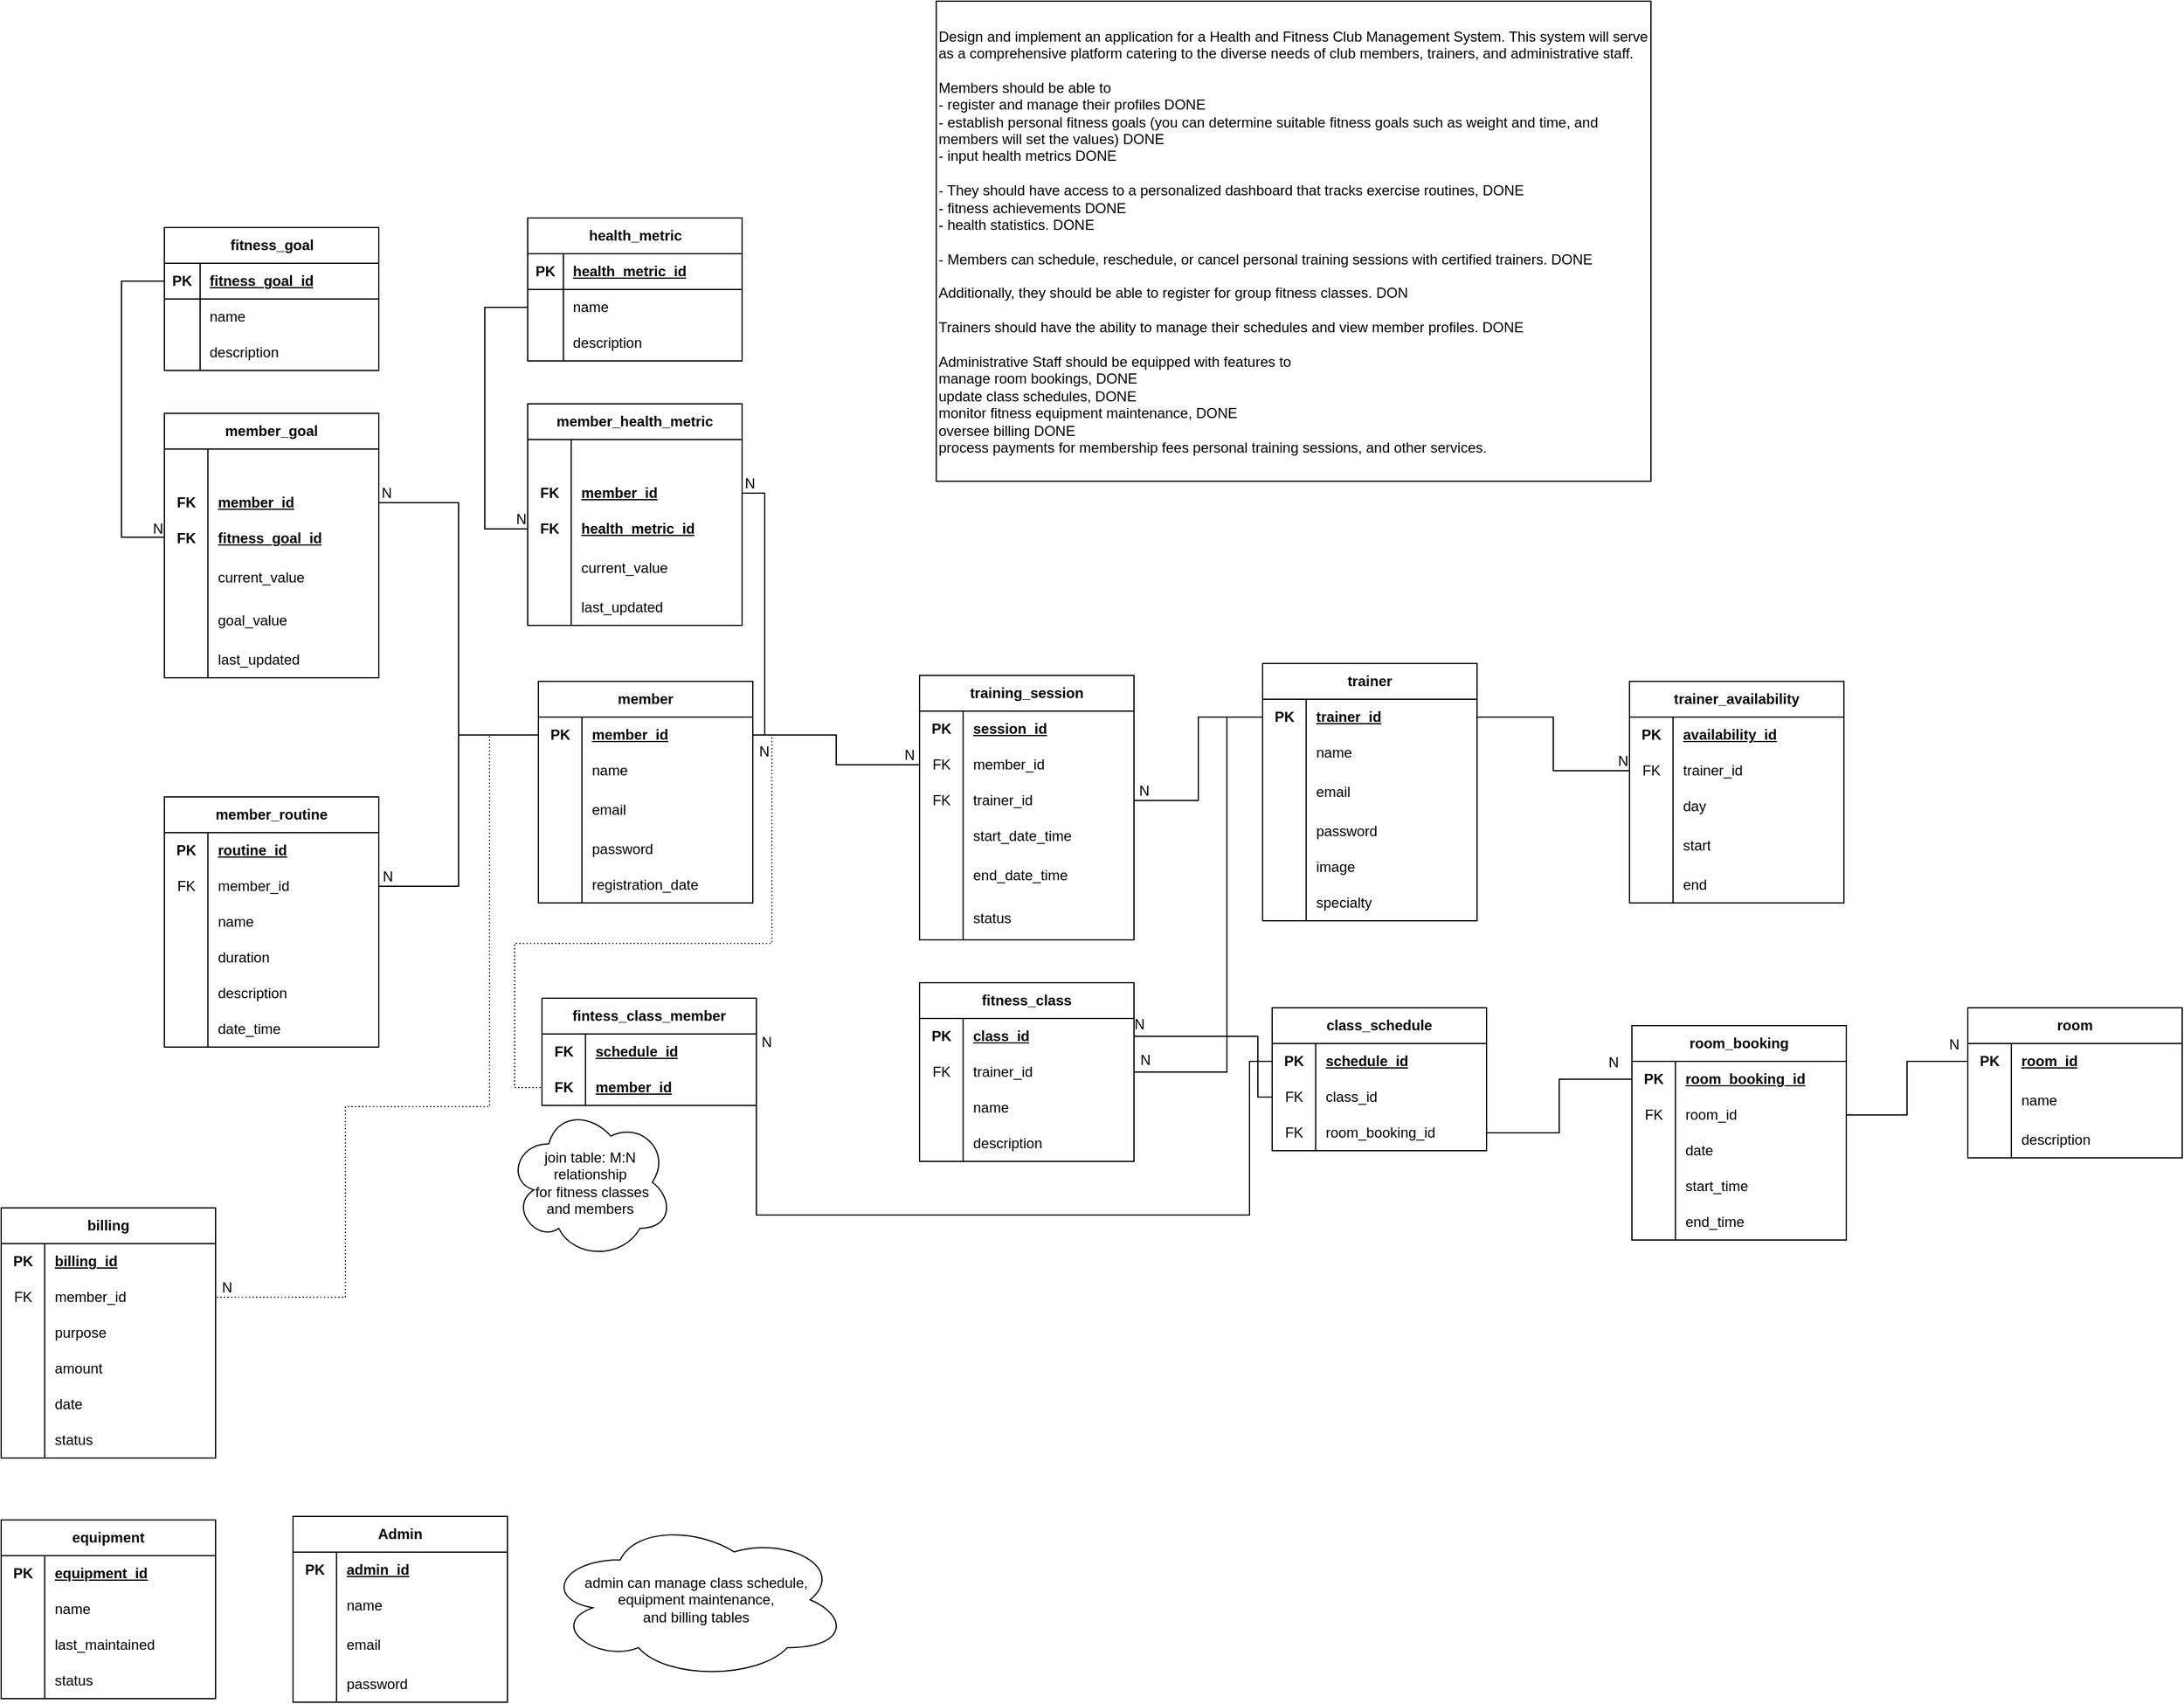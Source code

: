<mxfile version="24.2.5" type="device">
  <diagram name="Page-1" id="GpMGKudZMkiiEpbJN2XM">
    <mxGraphModel dx="3591" dy="1517" grid="0" gridSize="10" guides="1" tooltips="1" connect="1" arrows="1" fold="1" page="0" pageScale="1" pageWidth="850" pageHeight="1100" math="0" shadow="0">
      <root>
        <mxCell id="0" />
        <mxCell id="1" parent="0" />
        <mxCell id="WlaR65cunMCcRaufkru7-1" value="member" style="shape=table;startSize=30;container=1;collapsible=1;childLayout=tableLayout;fixedRows=1;rowLines=0;fontStyle=1;align=center;resizeLast=1;html=1;whiteSpace=wrap;" parent="1" vertex="1">
          <mxGeometry x="-563" y="272" width="180" height="186" as="geometry" />
        </mxCell>
        <mxCell id="WlaR65cunMCcRaufkru7-2" value="" style="shape=tableRow;horizontal=0;startSize=0;swimlaneHead=0;swimlaneBody=0;fillColor=none;collapsible=0;dropTarget=0;points=[[0,0.5],[1,0.5]];portConstraint=eastwest;top=0;left=0;right=0;bottom=0;html=1;" parent="WlaR65cunMCcRaufkru7-1" vertex="1">
          <mxGeometry y="30" width="180" height="30" as="geometry" />
        </mxCell>
        <mxCell id="WlaR65cunMCcRaufkru7-3" value="PK" style="shape=partialRectangle;connectable=0;fillColor=none;top=0;left=0;bottom=0;right=0;fontStyle=1;overflow=hidden;html=1;whiteSpace=wrap;" parent="WlaR65cunMCcRaufkru7-2" vertex="1">
          <mxGeometry width="36.55" height="30" as="geometry">
            <mxRectangle width="36.55" height="30" as="alternateBounds" />
          </mxGeometry>
        </mxCell>
        <mxCell id="WlaR65cunMCcRaufkru7-4" value="member_id" style="shape=partialRectangle;connectable=0;fillColor=none;top=0;left=0;bottom=0;right=0;align=left;spacingLeft=6;fontStyle=5;overflow=hidden;html=1;whiteSpace=wrap;" parent="WlaR65cunMCcRaufkru7-2" vertex="1">
          <mxGeometry x="36.55" width="143.45" height="30" as="geometry">
            <mxRectangle width="143.45" height="30" as="alternateBounds" />
          </mxGeometry>
        </mxCell>
        <mxCell id="WlaR65cunMCcRaufkru7-8" value="" style="shape=tableRow;horizontal=0;startSize=0;swimlaneHead=0;swimlaneBody=0;fillColor=none;collapsible=0;dropTarget=0;points=[[0,0.5],[1,0.5]];portConstraint=eastwest;top=0;left=0;right=0;bottom=0;html=1;" parent="WlaR65cunMCcRaufkru7-1" vertex="1">
          <mxGeometry y="60" width="180" height="30" as="geometry" />
        </mxCell>
        <mxCell id="WlaR65cunMCcRaufkru7-9" value="" style="shape=partialRectangle;connectable=0;fillColor=none;top=0;left=0;bottom=0;right=0;editable=1;overflow=hidden;html=1;whiteSpace=wrap;" parent="WlaR65cunMCcRaufkru7-8" vertex="1">
          <mxGeometry width="36.55" height="30" as="geometry">
            <mxRectangle width="36.55" height="30" as="alternateBounds" />
          </mxGeometry>
        </mxCell>
        <mxCell id="WlaR65cunMCcRaufkru7-10" value="name" style="shape=partialRectangle;connectable=0;fillColor=none;top=0;left=0;bottom=0;right=0;align=left;spacingLeft=6;overflow=hidden;html=1;whiteSpace=wrap;" parent="WlaR65cunMCcRaufkru7-8" vertex="1">
          <mxGeometry x="36.55" width="143.45" height="30" as="geometry">
            <mxRectangle width="143.45" height="30" as="alternateBounds" />
          </mxGeometry>
        </mxCell>
        <mxCell id="WlaR65cunMCcRaufkru7-11" value="" style="shape=tableRow;horizontal=0;startSize=0;swimlaneHead=0;swimlaneBody=0;fillColor=none;collapsible=0;dropTarget=0;points=[[0,0.5],[1,0.5]];portConstraint=eastwest;top=0;left=0;right=0;bottom=0;html=1;" parent="WlaR65cunMCcRaufkru7-1" vertex="1">
          <mxGeometry y="90" width="180" height="36" as="geometry" />
        </mxCell>
        <mxCell id="WlaR65cunMCcRaufkru7-12" value="" style="shape=partialRectangle;connectable=0;fillColor=none;top=0;left=0;bottom=0;right=0;editable=1;overflow=hidden;html=1;whiteSpace=wrap;" parent="WlaR65cunMCcRaufkru7-11" vertex="1">
          <mxGeometry width="36.55" height="36" as="geometry">
            <mxRectangle width="36.55" height="36" as="alternateBounds" />
          </mxGeometry>
        </mxCell>
        <mxCell id="WlaR65cunMCcRaufkru7-13" value="email" style="shape=partialRectangle;connectable=0;fillColor=none;top=0;left=0;bottom=0;right=0;align=left;spacingLeft=6;overflow=hidden;html=1;whiteSpace=wrap;" parent="WlaR65cunMCcRaufkru7-11" vertex="1">
          <mxGeometry x="36.55" width="143.45" height="36" as="geometry">
            <mxRectangle width="143.45" height="36" as="alternateBounds" />
          </mxGeometry>
        </mxCell>
        <mxCell id="WlaR65cunMCcRaufkru7-14" value="" style="shape=tableRow;horizontal=0;startSize=0;swimlaneHead=0;swimlaneBody=0;fillColor=none;collapsible=0;dropTarget=0;points=[[0,0.5],[1,0.5]];portConstraint=eastwest;top=0;left=0;right=0;bottom=0;html=1;" parent="WlaR65cunMCcRaufkru7-1" vertex="1">
          <mxGeometry y="126" width="180" height="30" as="geometry" />
        </mxCell>
        <mxCell id="WlaR65cunMCcRaufkru7-15" value="" style="shape=partialRectangle;connectable=0;fillColor=none;top=0;left=0;bottom=0;right=0;editable=1;overflow=hidden;html=1;whiteSpace=wrap;" parent="WlaR65cunMCcRaufkru7-14" vertex="1">
          <mxGeometry width="36.55" height="30" as="geometry">
            <mxRectangle width="36.55" height="30" as="alternateBounds" />
          </mxGeometry>
        </mxCell>
        <mxCell id="WlaR65cunMCcRaufkru7-16" value="password" style="shape=partialRectangle;connectable=0;fillColor=none;top=0;left=0;bottom=0;right=0;align=left;spacingLeft=6;overflow=hidden;html=1;whiteSpace=wrap;" parent="WlaR65cunMCcRaufkru7-14" vertex="1">
          <mxGeometry x="36.55" width="143.45" height="30" as="geometry">
            <mxRectangle width="143.45" height="30" as="alternateBounds" />
          </mxGeometry>
        </mxCell>
        <mxCell id="LId1oRx_qqmkx63bjs2s-44" value="" style="shape=tableRow;horizontal=0;startSize=0;swimlaneHead=0;swimlaneBody=0;fillColor=none;collapsible=0;dropTarget=0;points=[[0,0.5],[1,0.5]];portConstraint=eastwest;top=0;left=0;right=0;bottom=0;html=1;" parent="WlaR65cunMCcRaufkru7-1" vertex="1">
          <mxGeometry y="156" width="180" height="30" as="geometry" />
        </mxCell>
        <mxCell id="LId1oRx_qqmkx63bjs2s-45" value="" style="shape=partialRectangle;connectable=0;fillColor=none;top=0;left=0;bottom=0;right=0;editable=1;overflow=hidden;html=1;whiteSpace=wrap;" parent="LId1oRx_qqmkx63bjs2s-44" vertex="1">
          <mxGeometry width="36.55" height="30" as="geometry">
            <mxRectangle width="36.55" height="30" as="alternateBounds" />
          </mxGeometry>
        </mxCell>
        <mxCell id="LId1oRx_qqmkx63bjs2s-46" value="registration_date" style="shape=partialRectangle;connectable=0;fillColor=none;top=0;left=0;bottom=0;right=0;align=left;spacingLeft=6;overflow=hidden;html=1;whiteSpace=wrap;" parent="LId1oRx_qqmkx63bjs2s-44" vertex="1">
          <mxGeometry x="36.55" width="143.45" height="30" as="geometry">
            <mxRectangle width="143.45" height="30" as="alternateBounds" />
          </mxGeometry>
        </mxCell>
        <mxCell id="WlaR65cunMCcRaufkru7-20" value="trainer" style="shape=table;startSize=30;container=1;collapsible=1;childLayout=tableLayout;fixedRows=1;rowLines=0;fontStyle=1;align=center;resizeLast=1;html=1;whiteSpace=wrap;" parent="1" vertex="1">
          <mxGeometry x="45" y="257" width="180" height="216" as="geometry" />
        </mxCell>
        <mxCell id="WlaR65cunMCcRaufkru7-21" value="" style="shape=tableRow;horizontal=0;startSize=0;swimlaneHead=0;swimlaneBody=0;fillColor=none;collapsible=0;dropTarget=0;points=[[0,0.5],[1,0.5]];portConstraint=eastwest;top=0;left=0;right=0;bottom=0;html=1;" parent="WlaR65cunMCcRaufkru7-20" vertex="1">
          <mxGeometry y="30" width="180" height="30" as="geometry" />
        </mxCell>
        <mxCell id="WlaR65cunMCcRaufkru7-22" value="PK" style="shape=partialRectangle;connectable=0;fillColor=none;top=0;left=0;bottom=0;right=0;fontStyle=1;overflow=hidden;html=1;whiteSpace=wrap;" parent="WlaR65cunMCcRaufkru7-21" vertex="1">
          <mxGeometry width="36.55" height="30" as="geometry">
            <mxRectangle width="36.55" height="30" as="alternateBounds" />
          </mxGeometry>
        </mxCell>
        <mxCell id="WlaR65cunMCcRaufkru7-23" value="trainer_id" style="shape=partialRectangle;connectable=0;fillColor=none;top=0;left=0;bottom=0;right=0;align=left;spacingLeft=6;fontStyle=5;overflow=hidden;html=1;whiteSpace=wrap;" parent="WlaR65cunMCcRaufkru7-21" vertex="1">
          <mxGeometry x="36.55" width="143.45" height="30" as="geometry">
            <mxRectangle width="143.45" height="30" as="alternateBounds" />
          </mxGeometry>
        </mxCell>
        <mxCell id="WlaR65cunMCcRaufkru7-24" value="" style="shape=tableRow;horizontal=0;startSize=0;swimlaneHead=0;swimlaneBody=0;fillColor=none;collapsible=0;dropTarget=0;points=[[0,0.5],[1,0.5]];portConstraint=eastwest;top=0;left=0;right=0;bottom=0;html=1;" parent="WlaR65cunMCcRaufkru7-20" vertex="1">
          <mxGeometry y="60" width="180" height="30" as="geometry" />
        </mxCell>
        <mxCell id="WlaR65cunMCcRaufkru7-25" value="" style="shape=partialRectangle;connectable=0;fillColor=none;top=0;left=0;bottom=0;right=0;editable=1;overflow=hidden;html=1;whiteSpace=wrap;" parent="WlaR65cunMCcRaufkru7-24" vertex="1">
          <mxGeometry width="36.55" height="30" as="geometry">
            <mxRectangle width="36.55" height="30" as="alternateBounds" />
          </mxGeometry>
        </mxCell>
        <mxCell id="WlaR65cunMCcRaufkru7-26" value="name" style="shape=partialRectangle;connectable=0;fillColor=none;top=0;left=0;bottom=0;right=0;align=left;spacingLeft=6;overflow=hidden;html=1;whiteSpace=wrap;" parent="WlaR65cunMCcRaufkru7-24" vertex="1">
          <mxGeometry x="36.55" width="143.45" height="30" as="geometry">
            <mxRectangle width="143.45" height="30" as="alternateBounds" />
          </mxGeometry>
        </mxCell>
        <mxCell id="WlaR65cunMCcRaufkru7-27" value="" style="shape=tableRow;horizontal=0;startSize=0;swimlaneHead=0;swimlaneBody=0;fillColor=none;collapsible=0;dropTarget=0;points=[[0,0.5],[1,0.5]];portConstraint=eastwest;top=0;left=0;right=0;bottom=0;html=1;" parent="WlaR65cunMCcRaufkru7-20" vertex="1">
          <mxGeometry y="90" width="180" height="36" as="geometry" />
        </mxCell>
        <mxCell id="WlaR65cunMCcRaufkru7-28" value="" style="shape=partialRectangle;connectable=0;fillColor=none;top=0;left=0;bottom=0;right=0;editable=1;overflow=hidden;html=1;whiteSpace=wrap;" parent="WlaR65cunMCcRaufkru7-27" vertex="1">
          <mxGeometry width="36.55" height="36" as="geometry">
            <mxRectangle width="36.55" height="36" as="alternateBounds" />
          </mxGeometry>
        </mxCell>
        <mxCell id="WlaR65cunMCcRaufkru7-29" value="email" style="shape=partialRectangle;connectable=0;fillColor=none;top=0;left=0;bottom=0;right=0;align=left;spacingLeft=6;overflow=hidden;html=1;whiteSpace=wrap;" parent="WlaR65cunMCcRaufkru7-27" vertex="1">
          <mxGeometry x="36.55" width="143.45" height="36" as="geometry">
            <mxRectangle width="143.45" height="36" as="alternateBounds" />
          </mxGeometry>
        </mxCell>
        <mxCell id="WlaR65cunMCcRaufkru7-30" value="" style="shape=tableRow;horizontal=0;startSize=0;swimlaneHead=0;swimlaneBody=0;fillColor=none;collapsible=0;dropTarget=0;points=[[0,0.5],[1,0.5]];portConstraint=eastwest;top=0;left=0;right=0;bottom=0;html=1;" parent="WlaR65cunMCcRaufkru7-20" vertex="1">
          <mxGeometry y="126" width="180" height="30" as="geometry" />
        </mxCell>
        <mxCell id="WlaR65cunMCcRaufkru7-31" value="" style="shape=partialRectangle;connectable=0;fillColor=none;top=0;left=0;bottom=0;right=0;editable=1;overflow=hidden;html=1;whiteSpace=wrap;" parent="WlaR65cunMCcRaufkru7-30" vertex="1">
          <mxGeometry width="36.55" height="30" as="geometry">
            <mxRectangle width="36.55" height="30" as="alternateBounds" />
          </mxGeometry>
        </mxCell>
        <mxCell id="WlaR65cunMCcRaufkru7-32" value="password" style="shape=partialRectangle;connectable=0;fillColor=none;top=0;left=0;bottom=0;right=0;align=left;spacingLeft=6;overflow=hidden;html=1;whiteSpace=wrap;" parent="WlaR65cunMCcRaufkru7-30" vertex="1">
          <mxGeometry x="36.55" width="143.45" height="30" as="geometry">
            <mxRectangle width="143.45" height="30" as="alternateBounds" />
          </mxGeometry>
        </mxCell>
        <mxCell id="WlaR65cunMCcRaufkru7-33" value="" style="shape=tableRow;horizontal=0;startSize=0;swimlaneHead=0;swimlaneBody=0;fillColor=none;collapsible=0;dropTarget=0;points=[[0,0.5],[1,0.5]];portConstraint=eastwest;top=0;left=0;right=0;bottom=0;html=1;" parent="WlaR65cunMCcRaufkru7-20" vertex="1">
          <mxGeometry y="156" width="180" height="30" as="geometry" />
        </mxCell>
        <mxCell id="WlaR65cunMCcRaufkru7-34" value="" style="shape=partialRectangle;connectable=0;fillColor=none;top=0;left=0;bottom=0;right=0;editable=1;overflow=hidden;html=1;whiteSpace=wrap;" parent="WlaR65cunMCcRaufkru7-33" vertex="1">
          <mxGeometry width="36.55" height="30" as="geometry">
            <mxRectangle width="36.55" height="30" as="alternateBounds" />
          </mxGeometry>
        </mxCell>
        <mxCell id="WlaR65cunMCcRaufkru7-35" value="image" style="shape=partialRectangle;connectable=0;fillColor=none;top=0;left=0;bottom=0;right=0;align=left;spacingLeft=6;overflow=hidden;html=1;whiteSpace=wrap;" parent="WlaR65cunMCcRaufkru7-33" vertex="1">
          <mxGeometry x="36.55" width="143.45" height="30" as="geometry">
            <mxRectangle width="143.45" height="30" as="alternateBounds" />
          </mxGeometry>
        </mxCell>
        <mxCell id="WlaR65cunMCcRaufkru7-52" value="" style="shape=tableRow;horizontal=0;startSize=0;swimlaneHead=0;swimlaneBody=0;fillColor=none;collapsible=0;dropTarget=0;points=[[0,0.5],[1,0.5]];portConstraint=eastwest;top=0;left=0;right=0;bottom=0;html=1;" parent="WlaR65cunMCcRaufkru7-20" vertex="1">
          <mxGeometry y="186" width="180" height="30" as="geometry" />
        </mxCell>
        <mxCell id="WlaR65cunMCcRaufkru7-53" value="" style="shape=partialRectangle;connectable=0;fillColor=none;top=0;left=0;bottom=0;right=0;editable=1;overflow=hidden;html=1;whiteSpace=wrap;" parent="WlaR65cunMCcRaufkru7-52" vertex="1">
          <mxGeometry width="36.55" height="30" as="geometry">
            <mxRectangle width="36.55" height="30" as="alternateBounds" />
          </mxGeometry>
        </mxCell>
        <mxCell id="WlaR65cunMCcRaufkru7-54" value="specialty" style="shape=partialRectangle;connectable=0;fillColor=none;top=0;left=0;bottom=0;right=0;align=left;spacingLeft=6;overflow=hidden;html=1;whiteSpace=wrap;" parent="WlaR65cunMCcRaufkru7-52" vertex="1">
          <mxGeometry x="36.55" width="143.45" height="30" as="geometry">
            <mxRectangle width="143.45" height="30" as="alternateBounds" />
          </mxGeometry>
        </mxCell>
        <mxCell id="WlaR65cunMCcRaufkru7-36" value="trainer_availability" style="shape=table;startSize=30;container=1;collapsible=1;childLayout=tableLayout;fixedRows=1;rowLines=0;fontStyle=1;align=center;resizeLast=1;html=1;whiteSpace=wrap;" parent="1" vertex="1">
          <mxGeometry x="353" y="272" width="180" height="186" as="geometry" />
        </mxCell>
        <mxCell id="WlaR65cunMCcRaufkru7-37" value="" style="shape=tableRow;horizontal=0;startSize=0;swimlaneHead=0;swimlaneBody=0;fillColor=none;collapsible=0;dropTarget=0;points=[[0,0.5],[1,0.5]];portConstraint=eastwest;top=0;left=0;right=0;bottom=0;html=1;" parent="WlaR65cunMCcRaufkru7-36" vertex="1">
          <mxGeometry y="30" width="180" height="30" as="geometry" />
        </mxCell>
        <mxCell id="WlaR65cunMCcRaufkru7-38" value="PK" style="shape=partialRectangle;connectable=0;fillColor=none;top=0;left=0;bottom=0;right=0;fontStyle=1;overflow=hidden;html=1;whiteSpace=wrap;" parent="WlaR65cunMCcRaufkru7-37" vertex="1">
          <mxGeometry width="36.55" height="30" as="geometry">
            <mxRectangle width="36.55" height="30" as="alternateBounds" />
          </mxGeometry>
        </mxCell>
        <mxCell id="WlaR65cunMCcRaufkru7-39" value="availability_id" style="shape=partialRectangle;connectable=0;fillColor=none;top=0;left=0;bottom=0;right=0;align=left;spacingLeft=6;fontStyle=5;overflow=hidden;html=1;whiteSpace=wrap;" parent="WlaR65cunMCcRaufkru7-37" vertex="1">
          <mxGeometry x="36.55" width="143.45" height="30" as="geometry">
            <mxRectangle width="143.45" height="30" as="alternateBounds" />
          </mxGeometry>
        </mxCell>
        <mxCell id="WlaR65cunMCcRaufkru7-313" value="" style="shape=tableRow;horizontal=0;startSize=0;swimlaneHead=0;swimlaneBody=0;fillColor=none;collapsible=0;dropTarget=0;points=[[0,0.5],[1,0.5]];portConstraint=eastwest;top=0;left=0;right=0;bottom=0;html=1;" parent="WlaR65cunMCcRaufkru7-36" vertex="1">
          <mxGeometry y="60" width="180" height="30" as="geometry" />
        </mxCell>
        <mxCell id="WlaR65cunMCcRaufkru7-314" value="FK" style="shape=partialRectangle;connectable=0;fillColor=none;top=0;left=0;bottom=0;right=0;editable=1;overflow=hidden;html=1;whiteSpace=wrap;" parent="WlaR65cunMCcRaufkru7-313" vertex="1">
          <mxGeometry width="36.55" height="30" as="geometry">
            <mxRectangle width="36.55" height="30" as="alternateBounds" />
          </mxGeometry>
        </mxCell>
        <mxCell id="WlaR65cunMCcRaufkru7-315" value="trainer_id" style="shape=partialRectangle;connectable=0;fillColor=none;top=0;left=0;bottom=0;right=0;align=left;spacingLeft=6;overflow=hidden;html=1;whiteSpace=wrap;" parent="WlaR65cunMCcRaufkru7-313" vertex="1">
          <mxGeometry x="36.55" width="143.45" height="30" as="geometry">
            <mxRectangle width="143.45" height="30" as="alternateBounds" />
          </mxGeometry>
        </mxCell>
        <mxCell id="WlaR65cunMCcRaufkru7-40" value="" style="shape=tableRow;horizontal=0;startSize=0;swimlaneHead=0;swimlaneBody=0;fillColor=none;collapsible=0;dropTarget=0;points=[[0,0.5],[1,0.5]];portConstraint=eastwest;top=0;left=0;right=0;bottom=0;html=1;" parent="WlaR65cunMCcRaufkru7-36" vertex="1">
          <mxGeometry y="90" width="180" height="30" as="geometry" />
        </mxCell>
        <mxCell id="WlaR65cunMCcRaufkru7-41" value="" style="shape=partialRectangle;connectable=0;fillColor=none;top=0;left=0;bottom=0;right=0;editable=1;overflow=hidden;html=1;whiteSpace=wrap;" parent="WlaR65cunMCcRaufkru7-40" vertex="1">
          <mxGeometry width="36.55" height="30" as="geometry">
            <mxRectangle width="36.55" height="30" as="alternateBounds" />
          </mxGeometry>
        </mxCell>
        <mxCell id="WlaR65cunMCcRaufkru7-42" value="day" style="shape=partialRectangle;connectable=0;fillColor=none;top=0;left=0;bottom=0;right=0;align=left;spacingLeft=6;overflow=hidden;html=1;whiteSpace=wrap;" parent="WlaR65cunMCcRaufkru7-40" vertex="1">
          <mxGeometry x="36.55" width="143.45" height="30" as="geometry">
            <mxRectangle width="143.45" height="30" as="alternateBounds" />
          </mxGeometry>
        </mxCell>
        <mxCell id="WlaR65cunMCcRaufkru7-43" value="" style="shape=tableRow;horizontal=0;startSize=0;swimlaneHead=0;swimlaneBody=0;fillColor=none;collapsible=0;dropTarget=0;points=[[0,0.5],[1,0.5]];portConstraint=eastwest;top=0;left=0;right=0;bottom=0;html=1;" parent="WlaR65cunMCcRaufkru7-36" vertex="1">
          <mxGeometry y="120" width="180" height="36" as="geometry" />
        </mxCell>
        <mxCell id="WlaR65cunMCcRaufkru7-44" value="" style="shape=partialRectangle;connectable=0;fillColor=none;top=0;left=0;bottom=0;right=0;editable=1;overflow=hidden;html=1;whiteSpace=wrap;" parent="WlaR65cunMCcRaufkru7-43" vertex="1">
          <mxGeometry width="36.55" height="36" as="geometry">
            <mxRectangle width="36.55" height="36" as="alternateBounds" />
          </mxGeometry>
        </mxCell>
        <mxCell id="WlaR65cunMCcRaufkru7-45" value="start" style="shape=partialRectangle;connectable=0;fillColor=none;top=0;left=0;bottom=0;right=0;align=left;spacingLeft=6;overflow=hidden;html=1;whiteSpace=wrap;" parent="WlaR65cunMCcRaufkru7-43" vertex="1">
          <mxGeometry x="36.55" width="143.45" height="36" as="geometry">
            <mxRectangle width="143.45" height="36" as="alternateBounds" />
          </mxGeometry>
        </mxCell>
        <mxCell id="WlaR65cunMCcRaufkru7-46" value="" style="shape=tableRow;horizontal=0;startSize=0;swimlaneHead=0;swimlaneBody=0;fillColor=none;collapsible=0;dropTarget=0;points=[[0,0.5],[1,0.5]];portConstraint=eastwest;top=0;left=0;right=0;bottom=0;html=1;" parent="WlaR65cunMCcRaufkru7-36" vertex="1">
          <mxGeometry y="156" width="180" height="30" as="geometry" />
        </mxCell>
        <mxCell id="WlaR65cunMCcRaufkru7-47" value="" style="shape=partialRectangle;connectable=0;fillColor=none;top=0;left=0;bottom=0;right=0;editable=1;overflow=hidden;html=1;whiteSpace=wrap;" parent="WlaR65cunMCcRaufkru7-46" vertex="1">
          <mxGeometry width="36.55" height="30" as="geometry">
            <mxRectangle width="36.55" height="30" as="alternateBounds" />
          </mxGeometry>
        </mxCell>
        <mxCell id="WlaR65cunMCcRaufkru7-48" value="end" style="shape=partialRectangle;connectable=0;fillColor=none;top=0;left=0;bottom=0;right=0;align=left;spacingLeft=6;overflow=hidden;html=1;whiteSpace=wrap;" parent="WlaR65cunMCcRaufkru7-46" vertex="1">
          <mxGeometry x="36.55" width="143.45" height="30" as="geometry">
            <mxRectangle width="143.45" height="30" as="alternateBounds" />
          </mxGeometry>
        </mxCell>
        <mxCell id="WlaR65cunMCcRaufkru7-58" value="member_health_metric" style="shape=table;startSize=30;container=1;collapsible=1;childLayout=tableLayout;fixedRows=1;rowLines=0;fontStyle=1;align=center;resizeLast=1;html=1;whiteSpace=wrap;" parent="1" vertex="1">
          <mxGeometry x="-572" y="39" width="180" height="186" as="geometry" />
        </mxCell>
        <mxCell id="WlaR65cunMCcRaufkru7-59" value="" style="shape=tableRow;horizontal=0;startSize=0;swimlaneHead=0;swimlaneBody=0;fillColor=none;collapsible=0;dropTarget=0;points=[[0,0.5],[1,0.5]];portConstraint=eastwest;top=0;left=0;right=0;bottom=0;html=1;" parent="WlaR65cunMCcRaufkru7-58" vertex="1">
          <mxGeometry y="30" width="180" height="30" as="geometry" />
        </mxCell>
        <mxCell id="WlaR65cunMCcRaufkru7-60" value="" style="shape=partialRectangle;connectable=0;fillColor=none;top=0;left=0;bottom=0;right=0;fontStyle=1;overflow=hidden;html=1;whiteSpace=wrap;" parent="WlaR65cunMCcRaufkru7-59" vertex="1">
          <mxGeometry width="36.55" height="30" as="geometry">
            <mxRectangle width="36.55" height="30" as="alternateBounds" />
          </mxGeometry>
        </mxCell>
        <mxCell id="WlaR65cunMCcRaufkru7-61" value="" style="shape=partialRectangle;connectable=0;fillColor=none;top=0;left=0;bottom=0;right=0;align=left;spacingLeft=6;fontStyle=5;overflow=hidden;html=1;whiteSpace=wrap;" parent="WlaR65cunMCcRaufkru7-59" vertex="1">
          <mxGeometry x="36.55" width="143.45" height="30" as="geometry">
            <mxRectangle width="143.45" height="30" as="alternateBounds" />
          </mxGeometry>
        </mxCell>
        <mxCell id="WlaR65cunMCcRaufkru7-286" value="" style="shape=tableRow;horizontal=0;startSize=0;swimlaneHead=0;swimlaneBody=0;fillColor=none;collapsible=0;dropTarget=0;points=[[0,0.5],[1,0.5]];portConstraint=eastwest;top=0;left=0;right=0;bottom=0;html=1;fontStyle=1" parent="WlaR65cunMCcRaufkru7-58" vertex="1">
          <mxGeometry y="60" width="180" height="30" as="geometry" />
        </mxCell>
        <mxCell id="WlaR65cunMCcRaufkru7-287" value="&lt;b&gt;FK&lt;/b&gt;" style="shape=partialRectangle;connectable=0;fillColor=none;top=0;left=0;bottom=0;right=0;editable=1;overflow=hidden;html=1;whiteSpace=wrap;" parent="WlaR65cunMCcRaufkru7-286" vertex="1">
          <mxGeometry width="36.55" height="30" as="geometry">
            <mxRectangle width="36.55" height="30" as="alternateBounds" />
          </mxGeometry>
        </mxCell>
        <mxCell id="WlaR65cunMCcRaufkru7-288" value="member_id" style="shape=partialRectangle;connectable=0;fillColor=none;top=0;left=0;bottom=0;right=0;align=left;spacingLeft=6;overflow=hidden;html=1;whiteSpace=wrap;fontStyle=5" parent="WlaR65cunMCcRaufkru7-286" vertex="1">
          <mxGeometry x="36.55" width="143.45" height="30" as="geometry">
            <mxRectangle width="143.45" height="30" as="alternateBounds" />
          </mxGeometry>
        </mxCell>
        <mxCell id="WlaR65cunMCcRaufkru7-65" value="" style="shape=tableRow;horizontal=0;startSize=0;swimlaneHead=0;swimlaneBody=0;fillColor=none;collapsible=0;dropTarget=0;points=[[0,0.5],[1,0.5]];portConstraint=eastwest;top=0;left=0;right=0;bottom=0;html=1;" parent="WlaR65cunMCcRaufkru7-58" vertex="1">
          <mxGeometry y="90" width="180" height="30" as="geometry" />
        </mxCell>
        <mxCell id="WlaR65cunMCcRaufkru7-66" value="&lt;b&gt;FK&lt;/b&gt;" style="shape=partialRectangle;connectable=0;fillColor=none;top=0;left=0;bottom=0;right=0;editable=1;overflow=hidden;html=1;whiteSpace=wrap;" parent="WlaR65cunMCcRaufkru7-65" vertex="1">
          <mxGeometry width="36.55" height="30" as="geometry">
            <mxRectangle width="36.55" height="30" as="alternateBounds" />
          </mxGeometry>
        </mxCell>
        <mxCell id="WlaR65cunMCcRaufkru7-67" value="&lt;b&gt;health_metric_id&lt;/b&gt;" style="shape=partialRectangle;connectable=0;fillColor=none;top=0;left=0;bottom=0;right=0;align=left;spacingLeft=6;overflow=hidden;html=1;whiteSpace=wrap;fontStyle=4" parent="WlaR65cunMCcRaufkru7-65" vertex="1">
          <mxGeometry x="36.55" width="143.45" height="30" as="geometry">
            <mxRectangle width="143.45" height="30" as="alternateBounds" />
          </mxGeometry>
        </mxCell>
        <mxCell id="WlaR65cunMCcRaufkru7-68" value="" style="shape=tableRow;horizontal=0;startSize=0;swimlaneHead=0;swimlaneBody=0;fillColor=none;collapsible=0;dropTarget=0;points=[[0,0.5],[1,0.5]];portConstraint=eastwest;top=0;left=0;right=0;bottom=0;html=1;" parent="WlaR65cunMCcRaufkru7-58" vertex="1">
          <mxGeometry y="120" width="180" height="36" as="geometry" />
        </mxCell>
        <mxCell id="WlaR65cunMCcRaufkru7-69" value="" style="shape=partialRectangle;connectable=0;fillColor=none;top=0;left=0;bottom=0;right=0;editable=1;overflow=hidden;html=1;whiteSpace=wrap;" parent="WlaR65cunMCcRaufkru7-68" vertex="1">
          <mxGeometry width="36.55" height="36" as="geometry">
            <mxRectangle width="36.55" height="36" as="alternateBounds" />
          </mxGeometry>
        </mxCell>
        <mxCell id="WlaR65cunMCcRaufkru7-70" value="current_value" style="shape=partialRectangle;connectable=0;fillColor=none;top=0;left=0;bottom=0;right=0;align=left;spacingLeft=6;overflow=hidden;html=1;whiteSpace=wrap;" parent="WlaR65cunMCcRaufkru7-68" vertex="1">
          <mxGeometry x="36.55" width="143.45" height="36" as="geometry">
            <mxRectangle width="143.45" height="36" as="alternateBounds" />
          </mxGeometry>
        </mxCell>
        <mxCell id="WlaR65cunMCcRaufkru7-71" value="" style="shape=tableRow;horizontal=0;startSize=0;swimlaneHead=0;swimlaneBody=0;fillColor=none;collapsible=0;dropTarget=0;points=[[0,0.5],[1,0.5]];portConstraint=eastwest;top=0;left=0;right=0;bottom=0;html=1;" parent="WlaR65cunMCcRaufkru7-58" vertex="1">
          <mxGeometry y="156" width="180" height="30" as="geometry" />
        </mxCell>
        <mxCell id="WlaR65cunMCcRaufkru7-72" value="" style="shape=partialRectangle;connectable=0;fillColor=none;top=0;left=0;bottom=0;right=0;editable=1;overflow=hidden;html=1;whiteSpace=wrap;" parent="WlaR65cunMCcRaufkru7-71" vertex="1">
          <mxGeometry width="36.55" height="30" as="geometry">
            <mxRectangle width="36.55" height="30" as="alternateBounds" />
          </mxGeometry>
        </mxCell>
        <mxCell id="WlaR65cunMCcRaufkru7-73" value="last_updated" style="shape=partialRectangle;connectable=0;fillColor=none;top=0;left=0;bottom=0;right=0;align=left;spacingLeft=6;overflow=hidden;html=1;whiteSpace=wrap;" parent="WlaR65cunMCcRaufkru7-71" vertex="1">
          <mxGeometry x="36.55" width="143.45" height="30" as="geometry">
            <mxRectangle width="143.45" height="30" as="alternateBounds" />
          </mxGeometry>
        </mxCell>
        <mxCell id="WlaR65cunMCcRaufkru7-93" value="member_routine" style="shape=table;startSize=30;container=1;collapsible=1;childLayout=tableLayout;fixedRows=1;rowLines=0;fontStyle=1;align=center;resizeLast=1;html=1;whiteSpace=wrap;" parent="1" vertex="1">
          <mxGeometry x="-877" y="369" width="180" height="210" as="geometry" />
        </mxCell>
        <mxCell id="WlaR65cunMCcRaufkru7-94" value="" style="shape=tableRow;horizontal=0;startSize=0;swimlaneHead=0;swimlaneBody=0;fillColor=none;collapsible=0;dropTarget=0;points=[[0,0.5],[1,0.5]];portConstraint=eastwest;top=0;left=0;right=0;bottom=0;html=1;" parent="WlaR65cunMCcRaufkru7-93" vertex="1">
          <mxGeometry y="30" width="180" height="30" as="geometry" />
        </mxCell>
        <mxCell id="WlaR65cunMCcRaufkru7-95" value="PK" style="shape=partialRectangle;connectable=0;fillColor=none;top=0;left=0;bottom=0;right=0;fontStyle=1;overflow=hidden;html=1;whiteSpace=wrap;" parent="WlaR65cunMCcRaufkru7-94" vertex="1">
          <mxGeometry width="36.55" height="30" as="geometry">
            <mxRectangle width="36.55" height="30" as="alternateBounds" />
          </mxGeometry>
        </mxCell>
        <mxCell id="WlaR65cunMCcRaufkru7-96" value="routine_id" style="shape=partialRectangle;connectable=0;fillColor=none;top=0;left=0;bottom=0;right=0;align=left;spacingLeft=6;fontStyle=5;overflow=hidden;html=1;whiteSpace=wrap;" parent="WlaR65cunMCcRaufkru7-94" vertex="1">
          <mxGeometry x="36.55" width="143.45" height="30" as="geometry">
            <mxRectangle width="143.45" height="30" as="alternateBounds" />
          </mxGeometry>
        </mxCell>
        <mxCell id="WlaR65cunMCcRaufkru7-230" value="" style="shape=tableRow;horizontal=0;startSize=0;swimlaneHead=0;swimlaneBody=0;fillColor=none;collapsible=0;dropTarget=0;points=[[0,0.5],[1,0.5]];portConstraint=eastwest;top=0;left=0;right=0;bottom=0;html=1;" parent="WlaR65cunMCcRaufkru7-93" vertex="1">
          <mxGeometry y="60" width="180" height="30" as="geometry" />
        </mxCell>
        <mxCell id="WlaR65cunMCcRaufkru7-231" value="FK" style="shape=partialRectangle;connectable=0;fillColor=none;top=0;left=0;bottom=0;right=0;editable=1;overflow=hidden;html=1;whiteSpace=wrap;" parent="WlaR65cunMCcRaufkru7-230" vertex="1">
          <mxGeometry width="36.55" height="30" as="geometry">
            <mxRectangle width="36.55" height="30" as="alternateBounds" />
          </mxGeometry>
        </mxCell>
        <mxCell id="WlaR65cunMCcRaufkru7-232" value="member_id" style="shape=partialRectangle;connectable=0;fillColor=none;top=0;left=0;bottom=0;right=0;align=left;spacingLeft=6;overflow=hidden;html=1;whiteSpace=wrap;" parent="WlaR65cunMCcRaufkru7-230" vertex="1">
          <mxGeometry x="36.55" width="143.45" height="30" as="geometry">
            <mxRectangle width="143.45" height="30" as="alternateBounds" />
          </mxGeometry>
        </mxCell>
        <mxCell id="WlaR65cunMCcRaufkru7-100" value="" style="shape=tableRow;horizontal=0;startSize=0;swimlaneHead=0;swimlaneBody=0;fillColor=none;collapsible=0;dropTarget=0;points=[[0,0.5],[1,0.5]];portConstraint=eastwest;top=0;left=0;right=0;bottom=0;html=1;" parent="WlaR65cunMCcRaufkru7-93" vertex="1">
          <mxGeometry y="90" width="180" height="30" as="geometry" />
        </mxCell>
        <mxCell id="WlaR65cunMCcRaufkru7-101" value="" style="shape=partialRectangle;connectable=0;fillColor=none;top=0;left=0;bottom=0;right=0;editable=1;overflow=hidden;html=1;whiteSpace=wrap;" parent="WlaR65cunMCcRaufkru7-100" vertex="1">
          <mxGeometry width="36.55" height="30" as="geometry">
            <mxRectangle width="36.55" height="30" as="alternateBounds" />
          </mxGeometry>
        </mxCell>
        <mxCell id="WlaR65cunMCcRaufkru7-102" value="name" style="shape=partialRectangle;connectable=0;fillColor=none;top=0;left=0;bottom=0;right=0;align=left;spacingLeft=6;overflow=hidden;html=1;whiteSpace=wrap;" parent="WlaR65cunMCcRaufkru7-100" vertex="1">
          <mxGeometry x="36.55" width="143.45" height="30" as="geometry">
            <mxRectangle width="143.45" height="30" as="alternateBounds" />
          </mxGeometry>
        </mxCell>
        <mxCell id="WlaR65cunMCcRaufkru7-235" value="" style="shape=tableRow;horizontal=0;startSize=0;swimlaneHead=0;swimlaneBody=0;fillColor=none;collapsible=0;dropTarget=0;points=[[0,0.5],[1,0.5]];portConstraint=eastwest;top=0;left=0;right=0;bottom=0;html=1;" parent="WlaR65cunMCcRaufkru7-93" vertex="1">
          <mxGeometry y="120" width="180" height="30" as="geometry" />
        </mxCell>
        <mxCell id="WlaR65cunMCcRaufkru7-236" value="" style="shape=partialRectangle;connectable=0;fillColor=none;top=0;left=0;bottom=0;right=0;editable=1;overflow=hidden;html=1;whiteSpace=wrap;" parent="WlaR65cunMCcRaufkru7-235" vertex="1">
          <mxGeometry width="36.55" height="30" as="geometry">
            <mxRectangle width="36.55" height="30" as="alternateBounds" />
          </mxGeometry>
        </mxCell>
        <mxCell id="WlaR65cunMCcRaufkru7-237" value="duration" style="shape=partialRectangle;connectable=0;fillColor=none;top=0;left=0;bottom=0;right=0;align=left;spacingLeft=6;overflow=hidden;html=1;whiteSpace=wrap;" parent="WlaR65cunMCcRaufkru7-235" vertex="1">
          <mxGeometry x="36.55" width="143.45" height="30" as="geometry">
            <mxRectangle width="143.45" height="30" as="alternateBounds" />
          </mxGeometry>
        </mxCell>
        <mxCell id="WlaR65cunMCcRaufkru7-238" value="" style="shape=tableRow;horizontal=0;startSize=0;swimlaneHead=0;swimlaneBody=0;fillColor=none;collapsible=0;dropTarget=0;points=[[0,0.5],[1,0.5]];portConstraint=eastwest;top=0;left=0;right=0;bottom=0;html=1;" parent="WlaR65cunMCcRaufkru7-93" vertex="1">
          <mxGeometry y="150" width="180" height="30" as="geometry" />
        </mxCell>
        <mxCell id="WlaR65cunMCcRaufkru7-239" value="" style="shape=partialRectangle;connectable=0;fillColor=none;top=0;left=0;bottom=0;right=0;editable=1;overflow=hidden;html=1;whiteSpace=wrap;" parent="WlaR65cunMCcRaufkru7-238" vertex="1">
          <mxGeometry width="36.55" height="30" as="geometry">
            <mxRectangle width="36.55" height="30" as="alternateBounds" />
          </mxGeometry>
        </mxCell>
        <mxCell id="WlaR65cunMCcRaufkru7-240" value="description" style="shape=partialRectangle;connectable=0;fillColor=none;top=0;left=0;bottom=0;right=0;align=left;spacingLeft=6;overflow=hidden;html=1;whiteSpace=wrap;" parent="WlaR65cunMCcRaufkru7-238" vertex="1">
          <mxGeometry x="36.55" width="143.45" height="30" as="geometry">
            <mxRectangle width="143.45" height="30" as="alternateBounds" />
          </mxGeometry>
        </mxCell>
        <mxCell id="WlaR65cunMCcRaufkru7-241" value="" style="shape=tableRow;horizontal=0;startSize=0;swimlaneHead=0;swimlaneBody=0;fillColor=none;collapsible=0;dropTarget=0;points=[[0,0.5],[1,0.5]];portConstraint=eastwest;top=0;left=0;right=0;bottom=0;html=1;" parent="WlaR65cunMCcRaufkru7-93" vertex="1">
          <mxGeometry y="180" width="180" height="30" as="geometry" />
        </mxCell>
        <mxCell id="WlaR65cunMCcRaufkru7-242" value="" style="shape=partialRectangle;connectable=0;fillColor=none;top=0;left=0;bottom=0;right=0;editable=1;overflow=hidden;html=1;whiteSpace=wrap;" parent="WlaR65cunMCcRaufkru7-241" vertex="1">
          <mxGeometry width="36.55" height="30" as="geometry">
            <mxRectangle width="36.55" height="30" as="alternateBounds" />
          </mxGeometry>
        </mxCell>
        <mxCell id="WlaR65cunMCcRaufkru7-243" value="date_time" style="shape=partialRectangle;connectable=0;fillColor=none;top=0;left=0;bottom=0;right=0;align=left;spacingLeft=6;overflow=hidden;html=1;whiteSpace=wrap;" parent="WlaR65cunMCcRaufkru7-241" vertex="1">
          <mxGeometry x="36.55" width="143.45" height="30" as="geometry">
            <mxRectangle width="143.45" height="30" as="alternateBounds" />
          </mxGeometry>
        </mxCell>
        <mxCell id="WlaR65cunMCcRaufkru7-109" value="training_session" style="shape=table;startSize=30;container=1;collapsible=1;childLayout=tableLayout;fixedRows=1;rowLines=0;fontStyle=1;align=center;resizeLast=1;html=1;whiteSpace=wrap;" parent="1" vertex="1">
          <mxGeometry x="-243" y="267" width="180" height="222" as="geometry" />
        </mxCell>
        <mxCell id="WlaR65cunMCcRaufkru7-110" value="" style="shape=tableRow;horizontal=0;startSize=0;swimlaneHead=0;swimlaneBody=0;fillColor=none;collapsible=0;dropTarget=0;points=[[0,0.5],[1,0.5]];portConstraint=eastwest;top=0;left=0;right=0;bottom=0;html=1;" parent="WlaR65cunMCcRaufkru7-109" vertex="1">
          <mxGeometry y="30" width="180" height="30" as="geometry" />
        </mxCell>
        <mxCell id="WlaR65cunMCcRaufkru7-111" value="PK" style="shape=partialRectangle;connectable=0;fillColor=none;top=0;left=0;bottom=0;right=0;fontStyle=1;overflow=hidden;html=1;whiteSpace=wrap;" parent="WlaR65cunMCcRaufkru7-110" vertex="1">
          <mxGeometry width="36.55" height="30" as="geometry">
            <mxRectangle width="36.55" height="30" as="alternateBounds" />
          </mxGeometry>
        </mxCell>
        <mxCell id="WlaR65cunMCcRaufkru7-112" value="session_id" style="shape=partialRectangle;connectable=0;fillColor=none;top=0;left=0;bottom=0;right=0;align=left;spacingLeft=6;fontStyle=5;overflow=hidden;html=1;whiteSpace=wrap;" parent="WlaR65cunMCcRaufkru7-110" vertex="1">
          <mxGeometry x="36.55" width="143.45" height="30" as="geometry">
            <mxRectangle width="143.45" height="30" as="alternateBounds" />
          </mxGeometry>
        </mxCell>
        <mxCell id="WlaR65cunMCcRaufkru7-289" value="" style="shape=tableRow;horizontal=0;startSize=0;swimlaneHead=0;swimlaneBody=0;fillColor=none;collapsible=0;dropTarget=0;points=[[0,0.5],[1,0.5]];portConstraint=eastwest;top=0;left=0;right=0;bottom=0;html=1;" parent="WlaR65cunMCcRaufkru7-109" vertex="1">
          <mxGeometry y="60" width="180" height="30" as="geometry" />
        </mxCell>
        <mxCell id="WlaR65cunMCcRaufkru7-290" value="FK" style="shape=partialRectangle;connectable=0;fillColor=none;top=0;left=0;bottom=0;right=0;editable=1;overflow=hidden;html=1;whiteSpace=wrap;" parent="WlaR65cunMCcRaufkru7-289" vertex="1">
          <mxGeometry width="36.55" height="30" as="geometry">
            <mxRectangle width="36.55" height="30" as="alternateBounds" />
          </mxGeometry>
        </mxCell>
        <mxCell id="WlaR65cunMCcRaufkru7-291" value="member_id" style="shape=partialRectangle;connectable=0;fillColor=none;top=0;left=0;bottom=0;right=0;align=left;spacingLeft=6;overflow=hidden;html=1;whiteSpace=wrap;" parent="WlaR65cunMCcRaufkru7-289" vertex="1">
          <mxGeometry x="36.55" width="143.45" height="30" as="geometry">
            <mxRectangle width="143.45" height="30" as="alternateBounds" />
          </mxGeometry>
        </mxCell>
        <mxCell id="WlaR65cunMCcRaufkru7-292" value="" style="shape=tableRow;horizontal=0;startSize=0;swimlaneHead=0;swimlaneBody=0;fillColor=none;collapsible=0;dropTarget=0;points=[[0,0.5],[1,0.5]];portConstraint=eastwest;top=0;left=0;right=0;bottom=0;html=1;" parent="WlaR65cunMCcRaufkru7-109" vertex="1">
          <mxGeometry y="90" width="180" height="30" as="geometry" />
        </mxCell>
        <mxCell id="WlaR65cunMCcRaufkru7-293" value="FK" style="shape=partialRectangle;connectable=0;fillColor=none;top=0;left=0;bottom=0;right=0;editable=1;overflow=hidden;html=1;whiteSpace=wrap;" parent="WlaR65cunMCcRaufkru7-292" vertex="1">
          <mxGeometry width="36.55" height="30" as="geometry">
            <mxRectangle width="36.55" height="30" as="alternateBounds" />
          </mxGeometry>
        </mxCell>
        <mxCell id="WlaR65cunMCcRaufkru7-294" value="trainer_id" style="shape=partialRectangle;connectable=0;fillColor=none;top=0;left=0;bottom=0;right=0;align=left;spacingLeft=6;overflow=hidden;html=1;whiteSpace=wrap;" parent="WlaR65cunMCcRaufkru7-292" vertex="1">
          <mxGeometry x="36.55" width="143.45" height="30" as="geometry">
            <mxRectangle width="143.45" height="30" as="alternateBounds" />
          </mxGeometry>
        </mxCell>
        <mxCell id="WlaR65cunMCcRaufkru7-116" value="" style="shape=tableRow;horizontal=0;startSize=0;swimlaneHead=0;swimlaneBody=0;fillColor=none;collapsible=0;dropTarget=0;points=[[0,0.5],[1,0.5]];portConstraint=eastwest;top=0;left=0;right=0;bottom=0;html=1;" parent="WlaR65cunMCcRaufkru7-109" vertex="1">
          <mxGeometry y="120" width="180" height="30" as="geometry" />
        </mxCell>
        <mxCell id="WlaR65cunMCcRaufkru7-117" value="" style="shape=partialRectangle;connectable=0;fillColor=none;top=0;left=0;bottom=0;right=0;editable=1;overflow=hidden;html=1;whiteSpace=wrap;" parent="WlaR65cunMCcRaufkru7-116" vertex="1">
          <mxGeometry width="36.55" height="30" as="geometry">
            <mxRectangle width="36.55" height="30" as="alternateBounds" />
          </mxGeometry>
        </mxCell>
        <mxCell id="WlaR65cunMCcRaufkru7-118" value="start_date_time" style="shape=partialRectangle;connectable=0;fillColor=none;top=0;left=0;bottom=0;right=0;align=left;spacingLeft=6;overflow=hidden;html=1;whiteSpace=wrap;" parent="WlaR65cunMCcRaufkru7-116" vertex="1">
          <mxGeometry x="36.55" width="143.45" height="30" as="geometry">
            <mxRectangle width="143.45" height="30" as="alternateBounds" />
          </mxGeometry>
        </mxCell>
        <mxCell id="WlaR65cunMCcRaufkru7-119" value="" style="shape=tableRow;horizontal=0;startSize=0;swimlaneHead=0;swimlaneBody=0;fillColor=none;collapsible=0;dropTarget=0;points=[[0,0.5],[1,0.5]];portConstraint=eastwest;top=0;left=0;right=0;bottom=0;html=1;" parent="WlaR65cunMCcRaufkru7-109" vertex="1">
          <mxGeometry y="150" width="180" height="36" as="geometry" />
        </mxCell>
        <mxCell id="WlaR65cunMCcRaufkru7-120" value="" style="shape=partialRectangle;connectable=0;fillColor=none;top=0;left=0;bottom=0;right=0;editable=1;overflow=hidden;html=1;whiteSpace=wrap;" parent="WlaR65cunMCcRaufkru7-119" vertex="1">
          <mxGeometry width="36.55" height="36" as="geometry">
            <mxRectangle width="36.55" height="36" as="alternateBounds" />
          </mxGeometry>
        </mxCell>
        <mxCell id="WlaR65cunMCcRaufkru7-121" value="end_date_time" style="shape=partialRectangle;connectable=0;fillColor=none;top=0;left=0;bottom=0;right=0;align=left;spacingLeft=6;overflow=hidden;html=1;whiteSpace=wrap;" parent="WlaR65cunMCcRaufkru7-119" vertex="1">
          <mxGeometry x="36.55" width="143.45" height="36" as="geometry">
            <mxRectangle width="143.45" height="36" as="alternateBounds" />
          </mxGeometry>
        </mxCell>
        <mxCell id="WlaR65cunMCcRaufkru7-244" value="" style="shape=tableRow;horizontal=0;startSize=0;swimlaneHead=0;swimlaneBody=0;fillColor=none;collapsible=0;dropTarget=0;points=[[0,0.5],[1,0.5]];portConstraint=eastwest;top=0;left=0;right=0;bottom=0;html=1;" parent="WlaR65cunMCcRaufkru7-109" vertex="1">
          <mxGeometry y="186" width="180" height="36" as="geometry" />
        </mxCell>
        <mxCell id="WlaR65cunMCcRaufkru7-245" value="" style="shape=partialRectangle;connectable=0;fillColor=none;top=0;left=0;bottom=0;right=0;editable=1;overflow=hidden;html=1;whiteSpace=wrap;" parent="WlaR65cunMCcRaufkru7-244" vertex="1">
          <mxGeometry width="36.55" height="36" as="geometry">
            <mxRectangle width="36.55" height="36" as="alternateBounds" />
          </mxGeometry>
        </mxCell>
        <mxCell id="WlaR65cunMCcRaufkru7-246" value="status" style="shape=partialRectangle;connectable=0;fillColor=none;top=0;left=0;bottom=0;right=0;align=left;spacingLeft=6;overflow=hidden;html=1;whiteSpace=wrap;" parent="WlaR65cunMCcRaufkru7-244" vertex="1">
          <mxGeometry x="36.55" width="143.45" height="36" as="geometry">
            <mxRectangle width="143.45" height="36" as="alternateBounds" />
          </mxGeometry>
        </mxCell>
        <mxCell id="WlaR65cunMCcRaufkru7-128" value="fitness_class" style="shape=table;startSize=30;container=1;collapsible=1;childLayout=tableLayout;fixedRows=1;rowLines=0;fontStyle=1;align=center;resizeLast=1;html=1;whiteSpace=wrap;" parent="1" vertex="1">
          <mxGeometry x="-243" y="525" width="180" height="150" as="geometry" />
        </mxCell>
        <mxCell id="WlaR65cunMCcRaufkru7-129" value="" style="shape=tableRow;horizontal=0;startSize=0;swimlaneHead=0;swimlaneBody=0;fillColor=none;collapsible=0;dropTarget=0;points=[[0,0.5],[1,0.5]];portConstraint=eastwest;top=0;left=0;right=0;bottom=0;html=1;" parent="WlaR65cunMCcRaufkru7-128" vertex="1">
          <mxGeometry y="30" width="180" height="30" as="geometry" />
        </mxCell>
        <mxCell id="WlaR65cunMCcRaufkru7-130" value="PK" style="shape=partialRectangle;connectable=0;fillColor=none;top=0;left=0;bottom=0;right=0;fontStyle=1;overflow=hidden;html=1;whiteSpace=wrap;" parent="WlaR65cunMCcRaufkru7-129" vertex="1">
          <mxGeometry width="36.55" height="30" as="geometry">
            <mxRectangle width="36.55" height="30" as="alternateBounds" />
          </mxGeometry>
        </mxCell>
        <mxCell id="WlaR65cunMCcRaufkru7-131" value="class_id" style="shape=partialRectangle;connectable=0;fillColor=none;top=0;left=0;bottom=0;right=0;align=left;spacingLeft=6;fontStyle=5;overflow=hidden;html=1;whiteSpace=wrap;" parent="WlaR65cunMCcRaufkru7-129" vertex="1">
          <mxGeometry x="36.55" width="143.45" height="30" as="geometry">
            <mxRectangle width="143.45" height="30" as="alternateBounds" />
          </mxGeometry>
        </mxCell>
        <mxCell id="WlaR65cunMCcRaufkru7-316" value="" style="shape=tableRow;horizontal=0;startSize=0;swimlaneHead=0;swimlaneBody=0;fillColor=none;collapsible=0;dropTarget=0;points=[[0,0.5],[1,0.5]];portConstraint=eastwest;top=0;left=0;right=0;bottom=0;html=1;" parent="WlaR65cunMCcRaufkru7-128" vertex="1">
          <mxGeometry y="60" width="180" height="30" as="geometry" />
        </mxCell>
        <mxCell id="WlaR65cunMCcRaufkru7-317" value="FK" style="shape=partialRectangle;connectable=0;fillColor=none;top=0;left=0;bottom=0;right=0;editable=1;overflow=hidden;html=1;whiteSpace=wrap;" parent="WlaR65cunMCcRaufkru7-316" vertex="1">
          <mxGeometry width="36.55" height="30" as="geometry">
            <mxRectangle width="36.55" height="30" as="alternateBounds" />
          </mxGeometry>
        </mxCell>
        <mxCell id="WlaR65cunMCcRaufkru7-318" value="trainer_id" style="shape=partialRectangle;connectable=0;fillColor=none;top=0;left=0;bottom=0;right=0;align=left;spacingLeft=6;overflow=hidden;html=1;whiteSpace=wrap;" parent="WlaR65cunMCcRaufkru7-316" vertex="1">
          <mxGeometry x="36.55" width="143.45" height="30" as="geometry">
            <mxRectangle width="143.45" height="30" as="alternateBounds" />
          </mxGeometry>
        </mxCell>
        <mxCell id="WlaR65cunMCcRaufkru7-138" value="" style="shape=tableRow;horizontal=0;startSize=0;swimlaneHead=0;swimlaneBody=0;fillColor=none;collapsible=0;dropTarget=0;points=[[0,0.5],[1,0.5]];portConstraint=eastwest;top=0;left=0;right=0;bottom=0;html=1;" parent="WlaR65cunMCcRaufkru7-128" vertex="1">
          <mxGeometry y="90" width="180" height="30" as="geometry" />
        </mxCell>
        <mxCell id="WlaR65cunMCcRaufkru7-139" value="" style="shape=partialRectangle;connectable=0;fillColor=none;top=0;left=0;bottom=0;right=0;editable=1;overflow=hidden;html=1;whiteSpace=wrap;" parent="WlaR65cunMCcRaufkru7-138" vertex="1">
          <mxGeometry width="36.55" height="30" as="geometry">
            <mxRectangle width="36.55" height="30" as="alternateBounds" />
          </mxGeometry>
        </mxCell>
        <mxCell id="WlaR65cunMCcRaufkru7-140" value="name" style="shape=partialRectangle;connectable=0;fillColor=none;top=0;left=0;bottom=0;right=0;align=left;spacingLeft=6;overflow=hidden;html=1;whiteSpace=wrap;" parent="WlaR65cunMCcRaufkru7-138" vertex="1">
          <mxGeometry x="36.55" width="143.45" height="30" as="geometry">
            <mxRectangle width="143.45" height="30" as="alternateBounds" />
          </mxGeometry>
        </mxCell>
        <mxCell id="WlaR65cunMCcRaufkru7-179" value="" style="shape=tableRow;horizontal=0;startSize=0;swimlaneHead=0;swimlaneBody=0;fillColor=none;collapsible=0;dropTarget=0;points=[[0,0.5],[1,0.5]];portConstraint=eastwest;top=0;left=0;right=0;bottom=0;html=1;" parent="WlaR65cunMCcRaufkru7-128" vertex="1">
          <mxGeometry y="120" width="180" height="30" as="geometry" />
        </mxCell>
        <mxCell id="WlaR65cunMCcRaufkru7-180" value="" style="shape=partialRectangle;connectable=0;fillColor=none;top=0;left=0;bottom=0;right=0;editable=1;overflow=hidden;html=1;whiteSpace=wrap;" parent="WlaR65cunMCcRaufkru7-179" vertex="1">
          <mxGeometry width="36.55" height="30" as="geometry">
            <mxRectangle width="36.55" height="30" as="alternateBounds" />
          </mxGeometry>
        </mxCell>
        <mxCell id="WlaR65cunMCcRaufkru7-181" value="description" style="shape=partialRectangle;connectable=0;fillColor=none;top=0;left=0;bottom=0;right=0;align=left;spacingLeft=6;overflow=hidden;html=1;whiteSpace=wrap;" parent="WlaR65cunMCcRaufkru7-179" vertex="1">
          <mxGeometry x="36.55" width="143.45" height="30" as="geometry">
            <mxRectangle width="143.45" height="30" as="alternateBounds" />
          </mxGeometry>
        </mxCell>
        <mxCell id="WlaR65cunMCcRaufkru7-144" value="Admin" style="shape=table;startSize=30;container=1;collapsible=1;childLayout=tableLayout;fixedRows=1;rowLines=0;fontStyle=1;align=center;resizeLast=1;html=1;whiteSpace=wrap;" parent="1" vertex="1">
          <mxGeometry x="-769" y="973" width="180" height="156" as="geometry" />
        </mxCell>
        <mxCell id="WlaR65cunMCcRaufkru7-145" value="" style="shape=tableRow;horizontal=0;startSize=0;swimlaneHead=0;swimlaneBody=0;fillColor=none;collapsible=0;dropTarget=0;points=[[0,0.5],[1,0.5]];portConstraint=eastwest;top=0;left=0;right=0;bottom=0;html=1;" parent="WlaR65cunMCcRaufkru7-144" vertex="1">
          <mxGeometry y="30" width="180" height="30" as="geometry" />
        </mxCell>
        <mxCell id="WlaR65cunMCcRaufkru7-146" value="PK" style="shape=partialRectangle;connectable=0;fillColor=none;top=0;left=0;bottom=0;right=0;fontStyle=1;overflow=hidden;html=1;whiteSpace=wrap;" parent="WlaR65cunMCcRaufkru7-145" vertex="1">
          <mxGeometry width="36.55" height="30" as="geometry">
            <mxRectangle width="36.55" height="30" as="alternateBounds" />
          </mxGeometry>
        </mxCell>
        <mxCell id="WlaR65cunMCcRaufkru7-147" value="admin_id" style="shape=partialRectangle;connectable=0;fillColor=none;top=0;left=0;bottom=0;right=0;align=left;spacingLeft=6;fontStyle=5;overflow=hidden;html=1;whiteSpace=wrap;" parent="WlaR65cunMCcRaufkru7-145" vertex="1">
          <mxGeometry x="36.55" width="143.45" height="30" as="geometry">
            <mxRectangle width="143.45" height="30" as="alternateBounds" />
          </mxGeometry>
        </mxCell>
        <mxCell id="WlaR65cunMCcRaufkru7-148" value="" style="shape=tableRow;horizontal=0;startSize=0;swimlaneHead=0;swimlaneBody=0;fillColor=none;collapsible=0;dropTarget=0;points=[[0,0.5],[1,0.5]];portConstraint=eastwest;top=0;left=0;right=0;bottom=0;html=1;" parent="WlaR65cunMCcRaufkru7-144" vertex="1">
          <mxGeometry y="60" width="180" height="30" as="geometry" />
        </mxCell>
        <mxCell id="WlaR65cunMCcRaufkru7-149" value="" style="shape=partialRectangle;connectable=0;fillColor=none;top=0;left=0;bottom=0;right=0;editable=1;overflow=hidden;html=1;whiteSpace=wrap;" parent="WlaR65cunMCcRaufkru7-148" vertex="1">
          <mxGeometry width="36.55" height="30" as="geometry">
            <mxRectangle width="36.55" height="30" as="alternateBounds" />
          </mxGeometry>
        </mxCell>
        <mxCell id="WlaR65cunMCcRaufkru7-150" value="name" style="shape=partialRectangle;connectable=0;fillColor=none;top=0;left=0;bottom=0;right=0;align=left;spacingLeft=6;overflow=hidden;html=1;whiteSpace=wrap;" parent="WlaR65cunMCcRaufkru7-148" vertex="1">
          <mxGeometry x="36.55" width="143.45" height="30" as="geometry">
            <mxRectangle width="143.45" height="30" as="alternateBounds" />
          </mxGeometry>
        </mxCell>
        <mxCell id="WlaR65cunMCcRaufkru7-151" value="" style="shape=tableRow;horizontal=0;startSize=0;swimlaneHead=0;swimlaneBody=0;fillColor=none;collapsible=0;dropTarget=0;points=[[0,0.5],[1,0.5]];portConstraint=eastwest;top=0;left=0;right=0;bottom=0;html=1;" parent="WlaR65cunMCcRaufkru7-144" vertex="1">
          <mxGeometry y="90" width="180" height="36" as="geometry" />
        </mxCell>
        <mxCell id="WlaR65cunMCcRaufkru7-152" value="" style="shape=partialRectangle;connectable=0;fillColor=none;top=0;left=0;bottom=0;right=0;editable=1;overflow=hidden;html=1;whiteSpace=wrap;" parent="WlaR65cunMCcRaufkru7-151" vertex="1">
          <mxGeometry width="36.55" height="36" as="geometry">
            <mxRectangle width="36.55" height="36" as="alternateBounds" />
          </mxGeometry>
        </mxCell>
        <mxCell id="WlaR65cunMCcRaufkru7-153" value="email" style="shape=partialRectangle;connectable=0;fillColor=none;top=0;left=0;bottom=0;right=0;align=left;spacingLeft=6;overflow=hidden;html=1;whiteSpace=wrap;" parent="WlaR65cunMCcRaufkru7-151" vertex="1">
          <mxGeometry x="36.55" width="143.45" height="36" as="geometry">
            <mxRectangle width="143.45" height="36" as="alternateBounds" />
          </mxGeometry>
        </mxCell>
        <mxCell id="WlaR65cunMCcRaufkru7-154" value="" style="shape=tableRow;horizontal=0;startSize=0;swimlaneHead=0;swimlaneBody=0;fillColor=none;collapsible=0;dropTarget=0;points=[[0,0.5],[1,0.5]];portConstraint=eastwest;top=0;left=0;right=0;bottom=0;html=1;" parent="WlaR65cunMCcRaufkru7-144" vertex="1">
          <mxGeometry y="126" width="180" height="30" as="geometry" />
        </mxCell>
        <mxCell id="WlaR65cunMCcRaufkru7-155" value="" style="shape=partialRectangle;connectable=0;fillColor=none;top=0;left=0;bottom=0;right=0;editable=1;overflow=hidden;html=1;whiteSpace=wrap;" parent="WlaR65cunMCcRaufkru7-154" vertex="1">
          <mxGeometry width="36.55" height="30" as="geometry">
            <mxRectangle width="36.55" height="30" as="alternateBounds" />
          </mxGeometry>
        </mxCell>
        <mxCell id="WlaR65cunMCcRaufkru7-156" value="password" style="shape=partialRectangle;connectable=0;fillColor=none;top=0;left=0;bottom=0;right=0;align=left;spacingLeft=6;overflow=hidden;html=1;whiteSpace=wrap;" parent="WlaR65cunMCcRaufkru7-154" vertex="1">
          <mxGeometry x="36.55" width="143.45" height="30" as="geometry">
            <mxRectangle width="143.45" height="30" as="alternateBounds" />
          </mxGeometry>
        </mxCell>
        <mxCell id="WlaR65cunMCcRaufkru7-163" value="class_schedule" style="shape=table;startSize=30;container=1;collapsible=1;childLayout=tableLayout;fixedRows=1;rowLines=0;fontStyle=1;align=center;resizeLast=1;html=1;whiteSpace=wrap;" parent="1" vertex="1">
          <mxGeometry x="53" y="546" width="180" height="120" as="geometry" />
        </mxCell>
        <mxCell id="WlaR65cunMCcRaufkru7-164" value="" style="shape=tableRow;horizontal=0;startSize=0;swimlaneHead=0;swimlaneBody=0;fillColor=none;collapsible=0;dropTarget=0;points=[[0,0.5],[1,0.5]];portConstraint=eastwest;top=0;left=0;right=0;bottom=0;html=1;" parent="WlaR65cunMCcRaufkru7-163" vertex="1">
          <mxGeometry y="30" width="180" height="30" as="geometry" />
        </mxCell>
        <mxCell id="WlaR65cunMCcRaufkru7-165" value="PK" style="shape=partialRectangle;connectable=0;fillColor=none;top=0;left=0;bottom=0;right=0;fontStyle=1;overflow=hidden;html=1;whiteSpace=wrap;" parent="WlaR65cunMCcRaufkru7-164" vertex="1">
          <mxGeometry width="36.55" height="30" as="geometry">
            <mxRectangle width="36.55" height="30" as="alternateBounds" />
          </mxGeometry>
        </mxCell>
        <mxCell id="WlaR65cunMCcRaufkru7-166" value="schedule_id" style="shape=partialRectangle;connectable=0;fillColor=none;top=0;left=0;bottom=0;right=0;align=left;spacingLeft=6;fontStyle=5;overflow=hidden;html=1;whiteSpace=wrap;" parent="WlaR65cunMCcRaufkru7-164" vertex="1">
          <mxGeometry x="36.55" width="143.45" height="30" as="geometry">
            <mxRectangle width="143.45" height="30" as="alternateBounds" />
          </mxGeometry>
        </mxCell>
        <mxCell id="WlaR65cunMCcRaufkru7-347" value="" style="shape=tableRow;horizontal=0;startSize=0;swimlaneHead=0;swimlaneBody=0;fillColor=none;collapsible=0;dropTarget=0;points=[[0,0.5],[1,0.5]];portConstraint=eastwest;top=0;left=0;right=0;bottom=0;html=1;" parent="WlaR65cunMCcRaufkru7-163" vertex="1">
          <mxGeometry y="60" width="180" height="30" as="geometry" />
        </mxCell>
        <mxCell id="WlaR65cunMCcRaufkru7-348" value="FK" style="shape=partialRectangle;connectable=0;fillColor=none;top=0;left=0;bottom=0;right=0;editable=1;overflow=hidden;html=1;whiteSpace=wrap;" parent="WlaR65cunMCcRaufkru7-347" vertex="1">
          <mxGeometry width="36.55" height="30" as="geometry">
            <mxRectangle width="36.55" height="30" as="alternateBounds" />
          </mxGeometry>
        </mxCell>
        <mxCell id="WlaR65cunMCcRaufkru7-349" value="class_id" style="shape=partialRectangle;connectable=0;fillColor=none;top=0;left=0;bottom=0;right=0;align=left;spacingLeft=6;overflow=hidden;html=1;whiteSpace=wrap;" parent="WlaR65cunMCcRaufkru7-347" vertex="1">
          <mxGeometry x="36.55" width="143.45" height="30" as="geometry">
            <mxRectangle width="143.45" height="30" as="alternateBounds" />
          </mxGeometry>
        </mxCell>
        <mxCell id="WlaR65cunMCcRaufkru7-388" value="" style="shape=tableRow;horizontal=0;startSize=0;swimlaneHead=0;swimlaneBody=0;fillColor=none;collapsible=0;dropTarget=0;points=[[0,0.5],[1,0.5]];portConstraint=eastwest;top=0;left=0;right=0;bottom=0;html=1;" parent="WlaR65cunMCcRaufkru7-163" vertex="1">
          <mxGeometry y="90" width="180" height="30" as="geometry" />
        </mxCell>
        <mxCell id="WlaR65cunMCcRaufkru7-389" value="FK" style="shape=partialRectangle;connectable=0;fillColor=none;top=0;left=0;bottom=0;right=0;editable=1;overflow=hidden;html=1;whiteSpace=wrap;" parent="WlaR65cunMCcRaufkru7-388" vertex="1">
          <mxGeometry width="36.55" height="30" as="geometry">
            <mxRectangle width="36.55" height="30" as="alternateBounds" />
          </mxGeometry>
        </mxCell>
        <mxCell id="WlaR65cunMCcRaufkru7-390" value="room_booking_id" style="shape=partialRectangle;connectable=0;fillColor=none;top=0;left=0;bottom=0;right=0;align=left;spacingLeft=6;overflow=hidden;html=1;whiteSpace=wrap;" parent="WlaR65cunMCcRaufkru7-388" vertex="1">
          <mxGeometry x="36.55" width="143.45" height="30" as="geometry">
            <mxRectangle width="143.45" height="30" as="alternateBounds" />
          </mxGeometry>
        </mxCell>
        <mxCell id="WlaR65cunMCcRaufkru7-182" value="room_booking" style="shape=table;startSize=30;container=1;collapsible=1;childLayout=tableLayout;fixedRows=1;rowLines=0;fontStyle=1;align=center;resizeLast=1;html=1;whiteSpace=wrap;" parent="1" vertex="1">
          <mxGeometry x="355" y="561" width="180" height="180" as="geometry" />
        </mxCell>
        <mxCell id="WlaR65cunMCcRaufkru7-183" value="" style="shape=tableRow;horizontal=0;startSize=0;swimlaneHead=0;swimlaneBody=0;fillColor=none;collapsible=0;dropTarget=0;points=[[0,0.5],[1,0.5]];portConstraint=eastwest;top=0;left=0;right=0;bottom=0;html=1;" parent="WlaR65cunMCcRaufkru7-182" vertex="1">
          <mxGeometry y="30" width="180" height="30" as="geometry" />
        </mxCell>
        <mxCell id="WlaR65cunMCcRaufkru7-184" value="PK" style="shape=partialRectangle;connectable=0;fillColor=none;top=0;left=0;bottom=0;right=0;fontStyle=1;overflow=hidden;html=1;whiteSpace=wrap;" parent="WlaR65cunMCcRaufkru7-183" vertex="1">
          <mxGeometry width="36.55" height="30" as="geometry">
            <mxRectangle width="36.55" height="30" as="alternateBounds" />
          </mxGeometry>
        </mxCell>
        <mxCell id="WlaR65cunMCcRaufkru7-185" value="room_booking_id" style="shape=partialRectangle;connectable=0;fillColor=none;top=0;left=0;bottom=0;right=0;align=left;spacingLeft=6;fontStyle=5;overflow=hidden;html=1;whiteSpace=wrap;" parent="WlaR65cunMCcRaufkru7-183" vertex="1">
          <mxGeometry x="36.55" width="143.45" height="30" as="geometry">
            <mxRectangle width="143.45" height="30" as="alternateBounds" />
          </mxGeometry>
        </mxCell>
        <mxCell id="WlaR65cunMCcRaufkru7-376" value="" style="shape=tableRow;horizontal=0;startSize=0;swimlaneHead=0;swimlaneBody=0;fillColor=none;collapsible=0;dropTarget=0;points=[[0,0.5],[1,0.5]];portConstraint=eastwest;top=0;left=0;right=0;bottom=0;html=1;" parent="WlaR65cunMCcRaufkru7-182" vertex="1">
          <mxGeometry y="60" width="180" height="30" as="geometry" />
        </mxCell>
        <mxCell id="WlaR65cunMCcRaufkru7-377" value="FK" style="shape=partialRectangle;connectable=0;fillColor=none;top=0;left=0;bottom=0;right=0;editable=1;overflow=hidden;html=1;whiteSpace=wrap;" parent="WlaR65cunMCcRaufkru7-376" vertex="1">
          <mxGeometry width="36.55" height="30" as="geometry">
            <mxRectangle width="36.55" height="30" as="alternateBounds" />
          </mxGeometry>
        </mxCell>
        <mxCell id="WlaR65cunMCcRaufkru7-378" value="room_id" style="shape=partialRectangle;connectable=0;fillColor=none;top=0;left=0;bottom=0;right=0;align=left;spacingLeft=6;overflow=hidden;html=1;whiteSpace=wrap;" parent="WlaR65cunMCcRaufkru7-376" vertex="1">
          <mxGeometry x="36.55" width="143.45" height="30" as="geometry">
            <mxRectangle width="143.45" height="30" as="alternateBounds" />
          </mxGeometry>
        </mxCell>
        <mxCell id="WlaR65cunMCcRaufkru7-379" value="" style="shape=tableRow;horizontal=0;startSize=0;swimlaneHead=0;swimlaneBody=0;fillColor=none;collapsible=0;dropTarget=0;points=[[0,0.5],[1,0.5]];portConstraint=eastwest;top=0;left=0;right=0;bottom=0;html=1;" parent="WlaR65cunMCcRaufkru7-182" vertex="1">
          <mxGeometry y="90" width="180" height="30" as="geometry" />
        </mxCell>
        <mxCell id="WlaR65cunMCcRaufkru7-380" value="" style="shape=partialRectangle;connectable=0;fillColor=none;top=0;left=0;bottom=0;right=0;editable=1;overflow=hidden;html=1;whiteSpace=wrap;" parent="WlaR65cunMCcRaufkru7-379" vertex="1">
          <mxGeometry width="36.55" height="30" as="geometry">
            <mxRectangle width="36.55" height="30" as="alternateBounds" />
          </mxGeometry>
        </mxCell>
        <mxCell id="WlaR65cunMCcRaufkru7-381" value="date" style="shape=partialRectangle;connectable=0;fillColor=none;top=0;left=0;bottom=0;right=0;align=left;spacingLeft=6;overflow=hidden;html=1;whiteSpace=wrap;" parent="WlaR65cunMCcRaufkru7-379" vertex="1">
          <mxGeometry x="36.55" width="143.45" height="30" as="geometry">
            <mxRectangle width="143.45" height="30" as="alternateBounds" />
          </mxGeometry>
        </mxCell>
        <mxCell id="WlaR65cunMCcRaufkru7-382" value="" style="shape=tableRow;horizontal=0;startSize=0;swimlaneHead=0;swimlaneBody=0;fillColor=none;collapsible=0;dropTarget=0;points=[[0,0.5],[1,0.5]];portConstraint=eastwest;top=0;left=0;right=0;bottom=0;html=1;" parent="WlaR65cunMCcRaufkru7-182" vertex="1">
          <mxGeometry y="120" width="180" height="30" as="geometry" />
        </mxCell>
        <mxCell id="WlaR65cunMCcRaufkru7-383" value="" style="shape=partialRectangle;connectable=0;fillColor=none;top=0;left=0;bottom=0;right=0;editable=1;overflow=hidden;html=1;whiteSpace=wrap;" parent="WlaR65cunMCcRaufkru7-382" vertex="1">
          <mxGeometry width="36.55" height="30" as="geometry">
            <mxRectangle width="36.55" height="30" as="alternateBounds" />
          </mxGeometry>
        </mxCell>
        <mxCell id="WlaR65cunMCcRaufkru7-384" value="start_time" style="shape=partialRectangle;connectable=0;fillColor=none;top=0;left=0;bottom=0;right=0;align=left;spacingLeft=6;overflow=hidden;html=1;whiteSpace=wrap;" parent="WlaR65cunMCcRaufkru7-382" vertex="1">
          <mxGeometry x="36.55" width="143.45" height="30" as="geometry">
            <mxRectangle width="143.45" height="30" as="alternateBounds" />
          </mxGeometry>
        </mxCell>
        <mxCell id="WlaR65cunMCcRaufkru7-385" value="" style="shape=tableRow;horizontal=0;startSize=0;swimlaneHead=0;swimlaneBody=0;fillColor=none;collapsible=0;dropTarget=0;points=[[0,0.5],[1,0.5]];portConstraint=eastwest;top=0;left=0;right=0;bottom=0;html=1;" parent="WlaR65cunMCcRaufkru7-182" vertex="1">
          <mxGeometry y="150" width="180" height="30" as="geometry" />
        </mxCell>
        <mxCell id="WlaR65cunMCcRaufkru7-386" value="" style="shape=partialRectangle;connectable=0;fillColor=none;top=0;left=0;bottom=0;right=0;editable=1;overflow=hidden;html=1;whiteSpace=wrap;" parent="WlaR65cunMCcRaufkru7-385" vertex="1">
          <mxGeometry width="36.55" height="30" as="geometry">
            <mxRectangle width="36.55" height="30" as="alternateBounds" />
          </mxGeometry>
        </mxCell>
        <mxCell id="WlaR65cunMCcRaufkru7-387" value="end_time" style="shape=partialRectangle;connectable=0;fillColor=none;top=0;left=0;bottom=0;right=0;align=left;spacingLeft=6;overflow=hidden;html=1;whiteSpace=wrap;" parent="WlaR65cunMCcRaufkru7-385" vertex="1">
          <mxGeometry x="36.55" width="143.45" height="30" as="geometry">
            <mxRectangle width="143.45" height="30" as="alternateBounds" />
          </mxGeometry>
        </mxCell>
        <mxCell id="WlaR65cunMCcRaufkru7-217" value="health_metric" style="shape=table;startSize=30;container=1;collapsible=1;childLayout=tableLayout;fixedRows=1;rowLines=0;fontStyle=1;align=center;resizeLast=1;html=1;" parent="1" vertex="1">
          <mxGeometry x="-572" y="-117" width="180" height="120" as="geometry" />
        </mxCell>
        <mxCell id="WlaR65cunMCcRaufkru7-218" value="" style="shape=tableRow;horizontal=0;startSize=0;swimlaneHead=0;swimlaneBody=0;fillColor=none;collapsible=0;dropTarget=0;points=[[0,0.5],[1,0.5]];portConstraint=eastwest;top=0;left=0;right=0;bottom=1;" parent="WlaR65cunMCcRaufkru7-217" vertex="1">
          <mxGeometry y="30" width="180" height="30" as="geometry" />
        </mxCell>
        <mxCell id="WlaR65cunMCcRaufkru7-219" value="PK" style="shape=partialRectangle;connectable=0;fillColor=none;top=0;left=0;bottom=0;right=0;fontStyle=1;overflow=hidden;whiteSpace=wrap;html=1;" parent="WlaR65cunMCcRaufkru7-218" vertex="1">
          <mxGeometry width="30" height="30" as="geometry">
            <mxRectangle width="30" height="30" as="alternateBounds" />
          </mxGeometry>
        </mxCell>
        <mxCell id="WlaR65cunMCcRaufkru7-220" value="health_metric_id" style="shape=partialRectangle;connectable=0;fillColor=none;top=0;left=0;bottom=0;right=0;align=left;spacingLeft=6;fontStyle=5;overflow=hidden;whiteSpace=wrap;html=1;" parent="WlaR65cunMCcRaufkru7-218" vertex="1">
          <mxGeometry x="30" width="150" height="30" as="geometry">
            <mxRectangle width="150" height="30" as="alternateBounds" />
          </mxGeometry>
        </mxCell>
        <mxCell id="WlaR65cunMCcRaufkru7-221" value="" style="shape=tableRow;horizontal=0;startSize=0;swimlaneHead=0;swimlaneBody=0;fillColor=none;collapsible=0;dropTarget=0;points=[[0,0.5],[1,0.5]];portConstraint=eastwest;top=0;left=0;right=0;bottom=0;" parent="WlaR65cunMCcRaufkru7-217" vertex="1">
          <mxGeometry y="60" width="180" height="30" as="geometry" />
        </mxCell>
        <mxCell id="WlaR65cunMCcRaufkru7-222" value="" style="shape=partialRectangle;connectable=0;fillColor=none;top=0;left=0;bottom=0;right=0;editable=1;overflow=hidden;whiteSpace=wrap;html=1;" parent="WlaR65cunMCcRaufkru7-221" vertex="1">
          <mxGeometry width="30" height="30" as="geometry">
            <mxRectangle width="30" height="30" as="alternateBounds" />
          </mxGeometry>
        </mxCell>
        <mxCell id="WlaR65cunMCcRaufkru7-223" value="name" style="shape=partialRectangle;connectable=0;fillColor=none;top=0;left=0;bottom=0;right=0;align=left;spacingLeft=6;overflow=hidden;whiteSpace=wrap;html=1;" parent="WlaR65cunMCcRaufkru7-221" vertex="1">
          <mxGeometry x="30" width="150" height="30" as="geometry">
            <mxRectangle width="150" height="30" as="alternateBounds" />
          </mxGeometry>
        </mxCell>
        <mxCell id="S6X1GqOM9BgGaifDFKJ5-1" value="" style="shape=tableRow;horizontal=0;startSize=0;swimlaneHead=0;swimlaneBody=0;fillColor=none;collapsible=0;dropTarget=0;points=[[0,0.5],[1,0.5]];portConstraint=eastwest;top=0;left=0;right=0;bottom=0;" parent="WlaR65cunMCcRaufkru7-217" vertex="1">
          <mxGeometry y="90" width="180" height="30" as="geometry" />
        </mxCell>
        <mxCell id="S6X1GqOM9BgGaifDFKJ5-2" value="" style="shape=partialRectangle;connectable=0;fillColor=none;top=0;left=0;bottom=0;right=0;editable=1;overflow=hidden;whiteSpace=wrap;html=1;" parent="S6X1GqOM9BgGaifDFKJ5-1" vertex="1">
          <mxGeometry width="30" height="30" as="geometry">
            <mxRectangle width="30" height="30" as="alternateBounds" />
          </mxGeometry>
        </mxCell>
        <mxCell id="S6X1GqOM9BgGaifDFKJ5-3" value="description" style="shape=partialRectangle;connectable=0;fillColor=none;top=0;left=0;bottom=0;right=0;align=left;spacingLeft=6;overflow=hidden;whiteSpace=wrap;html=1;" parent="S6X1GqOM9BgGaifDFKJ5-1" vertex="1">
          <mxGeometry x="30" width="150" height="30" as="geometry">
            <mxRectangle width="150" height="30" as="alternateBounds" />
          </mxGeometry>
        </mxCell>
        <mxCell id="WlaR65cunMCcRaufkru7-233" value="" style="endArrow=none;html=1;rounded=0;dashed=0;dashPattern=1 2;exitX=0;exitY=0.5;exitDx=0;exitDy=0;entryX=0;entryY=0.5;entryDx=0;entryDy=0;edgeStyle=orthogonalEdgeStyle;" parent="1" source="WlaR65cunMCcRaufkru7-221" target="WlaR65cunMCcRaufkru7-65" edge="1">
          <mxGeometry relative="1" as="geometry">
            <mxPoint x="-225" y="107" as="sourcePoint" />
            <mxPoint x="-65" y="107" as="targetPoint" />
            <Array as="points">
              <mxPoint x="-608" y="-42" />
              <mxPoint x="-608" y="144" />
            </Array>
          </mxGeometry>
        </mxCell>
        <mxCell id="WlaR65cunMCcRaufkru7-234" value="N" style="resizable=0;html=1;whiteSpace=wrap;align=right;verticalAlign=bottom;" parent="WlaR65cunMCcRaufkru7-233" connectable="0" vertex="1">
          <mxGeometry x="1" relative="1" as="geometry" />
        </mxCell>
        <mxCell id="WlaR65cunMCcRaufkru7-247" value="member_goal" style="shape=table;startSize=30;container=1;collapsible=1;childLayout=tableLayout;fixedRows=1;rowLines=0;fontStyle=1;align=center;resizeLast=1;html=1;whiteSpace=wrap;" parent="1" vertex="1">
          <mxGeometry x="-877" y="47" width="180" height="222" as="geometry" />
        </mxCell>
        <mxCell id="WlaR65cunMCcRaufkru7-248" value="" style="shape=tableRow;horizontal=0;startSize=0;swimlaneHead=0;swimlaneBody=0;fillColor=none;collapsible=0;dropTarget=0;points=[[0,0.5],[1,0.5]];portConstraint=eastwest;top=0;left=0;right=0;bottom=0;html=1;" parent="WlaR65cunMCcRaufkru7-247" vertex="1">
          <mxGeometry y="30" width="180" height="30" as="geometry" />
        </mxCell>
        <mxCell id="WlaR65cunMCcRaufkru7-249" value="" style="shape=partialRectangle;connectable=0;fillColor=none;top=0;left=0;bottom=0;right=0;fontStyle=1;overflow=hidden;html=1;whiteSpace=wrap;" parent="WlaR65cunMCcRaufkru7-248" vertex="1">
          <mxGeometry width="36.55" height="30" as="geometry">
            <mxRectangle width="36.55" height="30" as="alternateBounds" />
          </mxGeometry>
        </mxCell>
        <mxCell id="WlaR65cunMCcRaufkru7-250" value="" style="shape=partialRectangle;connectable=0;fillColor=none;top=0;left=0;bottom=0;right=0;align=left;spacingLeft=6;fontStyle=5;overflow=hidden;html=1;whiteSpace=wrap;" parent="WlaR65cunMCcRaufkru7-248" vertex="1">
          <mxGeometry x="36.55" width="143.45" height="30" as="geometry">
            <mxRectangle width="143.45" height="30" as="alternateBounds" />
          </mxGeometry>
        </mxCell>
        <mxCell id="WlaR65cunMCcRaufkru7-306" value="" style="shape=tableRow;horizontal=0;startSize=0;swimlaneHead=0;swimlaneBody=0;fillColor=none;collapsible=0;dropTarget=0;points=[[0,0.5],[1,0.5]];portConstraint=eastwest;top=0;left=0;right=0;bottom=0;html=1;" parent="WlaR65cunMCcRaufkru7-247" vertex="1">
          <mxGeometry y="60" width="180" height="30" as="geometry" />
        </mxCell>
        <mxCell id="WlaR65cunMCcRaufkru7-307" value="&lt;b&gt;FK&lt;/b&gt;" style="shape=partialRectangle;connectable=0;fillColor=none;top=0;left=0;bottom=0;right=0;editable=1;overflow=hidden;html=1;whiteSpace=wrap;" parent="WlaR65cunMCcRaufkru7-306" vertex="1">
          <mxGeometry width="36.55" height="30" as="geometry">
            <mxRectangle width="36.55" height="30" as="alternateBounds" />
          </mxGeometry>
        </mxCell>
        <mxCell id="WlaR65cunMCcRaufkru7-308" value="&lt;u&gt;&lt;b&gt;member_id&lt;/b&gt;&lt;/u&gt;" style="shape=partialRectangle;connectable=0;fillColor=none;top=0;left=0;bottom=0;right=0;align=left;spacingLeft=6;overflow=hidden;html=1;whiteSpace=wrap;" parent="WlaR65cunMCcRaufkru7-306" vertex="1">
          <mxGeometry x="36.55" width="143.45" height="30" as="geometry">
            <mxRectangle width="143.45" height="30" as="alternateBounds" />
          </mxGeometry>
        </mxCell>
        <mxCell id="WlaR65cunMCcRaufkru7-295" value="" style="shape=tableRow;horizontal=0;startSize=0;swimlaneHead=0;swimlaneBody=0;fillColor=none;collapsible=0;dropTarget=0;points=[[0,0.5],[1,0.5]];portConstraint=eastwest;top=0;left=0;right=0;bottom=0;html=1;" parent="WlaR65cunMCcRaufkru7-247" vertex="1">
          <mxGeometry y="90" width="180" height="30" as="geometry" />
        </mxCell>
        <mxCell id="WlaR65cunMCcRaufkru7-296" value="&lt;b&gt;FK&lt;/b&gt;" style="shape=partialRectangle;connectable=0;fillColor=none;top=0;left=0;bottom=0;right=0;editable=1;overflow=hidden;html=1;whiteSpace=wrap;" parent="WlaR65cunMCcRaufkru7-295" vertex="1">
          <mxGeometry width="36.55" height="30" as="geometry">
            <mxRectangle width="36.55" height="30" as="alternateBounds" />
          </mxGeometry>
        </mxCell>
        <mxCell id="WlaR65cunMCcRaufkru7-297" value="&lt;u&gt;&lt;b&gt;fitness_goal_id&lt;/b&gt;&lt;/u&gt;" style="shape=partialRectangle;connectable=0;fillColor=none;top=0;left=0;bottom=0;right=0;align=left;spacingLeft=6;overflow=hidden;html=1;whiteSpace=wrap;" parent="WlaR65cunMCcRaufkru7-295" vertex="1">
          <mxGeometry x="36.55" width="143.45" height="30" as="geometry">
            <mxRectangle width="143.45" height="30" as="alternateBounds" />
          </mxGeometry>
        </mxCell>
        <mxCell id="WlaR65cunMCcRaufkru7-301" value="" style="shape=tableRow;horizontal=0;startSize=0;swimlaneHead=0;swimlaneBody=0;fillColor=none;collapsible=0;dropTarget=0;points=[[0,0.5],[1,0.5]];portConstraint=eastwest;top=0;left=0;right=0;bottom=0;html=1;" parent="WlaR65cunMCcRaufkru7-247" vertex="1">
          <mxGeometry y="120" width="180" height="36" as="geometry" />
        </mxCell>
        <mxCell id="WlaR65cunMCcRaufkru7-302" value="" style="shape=partialRectangle;connectable=0;fillColor=none;top=0;left=0;bottom=0;right=0;editable=1;overflow=hidden;html=1;whiteSpace=wrap;" parent="WlaR65cunMCcRaufkru7-301" vertex="1">
          <mxGeometry width="36.55" height="36" as="geometry">
            <mxRectangle width="36.55" height="36" as="alternateBounds" />
          </mxGeometry>
        </mxCell>
        <mxCell id="WlaR65cunMCcRaufkru7-303" value="current_value" style="shape=partialRectangle;connectable=0;fillColor=none;top=0;left=0;bottom=0;right=0;align=left;spacingLeft=6;overflow=hidden;html=1;whiteSpace=wrap;" parent="WlaR65cunMCcRaufkru7-301" vertex="1">
          <mxGeometry x="36.55" width="143.45" height="36" as="geometry">
            <mxRectangle width="143.45" height="36" as="alternateBounds" />
          </mxGeometry>
        </mxCell>
        <mxCell id="WlaR65cunMCcRaufkru7-257" value="" style="shape=tableRow;horizontal=0;startSize=0;swimlaneHead=0;swimlaneBody=0;fillColor=none;collapsible=0;dropTarget=0;points=[[0,0.5],[1,0.5]];portConstraint=eastwest;top=0;left=0;right=0;bottom=0;html=1;" parent="WlaR65cunMCcRaufkru7-247" vertex="1">
          <mxGeometry y="156" width="180" height="36" as="geometry" />
        </mxCell>
        <mxCell id="WlaR65cunMCcRaufkru7-258" value="" style="shape=partialRectangle;connectable=0;fillColor=none;top=0;left=0;bottom=0;right=0;editable=1;overflow=hidden;html=1;whiteSpace=wrap;" parent="WlaR65cunMCcRaufkru7-257" vertex="1">
          <mxGeometry width="36.55" height="36" as="geometry">
            <mxRectangle width="36.55" height="36" as="alternateBounds" />
          </mxGeometry>
        </mxCell>
        <mxCell id="WlaR65cunMCcRaufkru7-259" value="goal_value" style="shape=partialRectangle;connectable=0;fillColor=none;top=0;left=0;bottom=0;right=0;align=left;spacingLeft=6;overflow=hidden;html=1;whiteSpace=wrap;" parent="WlaR65cunMCcRaufkru7-257" vertex="1">
          <mxGeometry x="36.55" width="143.45" height="36" as="geometry">
            <mxRectangle width="143.45" height="36" as="alternateBounds" />
          </mxGeometry>
        </mxCell>
        <mxCell id="WlaR65cunMCcRaufkru7-260" value="" style="shape=tableRow;horizontal=0;startSize=0;swimlaneHead=0;swimlaneBody=0;fillColor=none;collapsible=0;dropTarget=0;points=[[0,0.5],[1,0.5]];portConstraint=eastwest;top=0;left=0;right=0;bottom=0;html=1;" parent="WlaR65cunMCcRaufkru7-247" vertex="1">
          <mxGeometry y="192" width="180" height="30" as="geometry" />
        </mxCell>
        <mxCell id="WlaR65cunMCcRaufkru7-261" value="" style="shape=partialRectangle;connectable=0;fillColor=none;top=0;left=0;bottom=0;right=0;editable=1;overflow=hidden;html=1;whiteSpace=wrap;" parent="WlaR65cunMCcRaufkru7-260" vertex="1">
          <mxGeometry width="36.55" height="30" as="geometry">
            <mxRectangle width="36.55" height="30" as="alternateBounds" />
          </mxGeometry>
        </mxCell>
        <mxCell id="WlaR65cunMCcRaufkru7-262" value="last_updated" style="shape=partialRectangle;connectable=0;fillColor=none;top=0;left=0;bottom=0;right=0;align=left;spacingLeft=6;overflow=hidden;html=1;whiteSpace=wrap;" parent="WlaR65cunMCcRaufkru7-260" vertex="1">
          <mxGeometry x="36.55" width="143.45" height="30" as="geometry">
            <mxRectangle width="143.45" height="30" as="alternateBounds" />
          </mxGeometry>
        </mxCell>
        <mxCell id="WlaR65cunMCcRaufkru7-263" value="fitness_goal" style="shape=table;startSize=30;container=1;collapsible=1;childLayout=tableLayout;fixedRows=1;rowLines=0;fontStyle=1;align=center;resizeLast=1;html=1;" parent="1" vertex="1">
          <mxGeometry x="-877" y="-109" width="180" height="120" as="geometry" />
        </mxCell>
        <mxCell id="WlaR65cunMCcRaufkru7-264" value="" style="shape=tableRow;horizontal=0;startSize=0;swimlaneHead=0;swimlaneBody=0;fillColor=none;collapsible=0;dropTarget=0;points=[[0,0.5],[1,0.5]];portConstraint=eastwest;top=0;left=0;right=0;bottom=1;" parent="WlaR65cunMCcRaufkru7-263" vertex="1">
          <mxGeometry y="30" width="180" height="30" as="geometry" />
        </mxCell>
        <mxCell id="WlaR65cunMCcRaufkru7-265" value="PK" style="shape=partialRectangle;connectable=0;fillColor=none;top=0;left=0;bottom=0;right=0;fontStyle=1;overflow=hidden;whiteSpace=wrap;html=1;" parent="WlaR65cunMCcRaufkru7-264" vertex="1">
          <mxGeometry width="30" height="30" as="geometry">
            <mxRectangle width="30" height="30" as="alternateBounds" />
          </mxGeometry>
        </mxCell>
        <mxCell id="WlaR65cunMCcRaufkru7-266" value="fitness_goal_id" style="shape=partialRectangle;connectable=0;fillColor=none;top=0;left=0;bottom=0;right=0;align=left;spacingLeft=6;fontStyle=5;overflow=hidden;whiteSpace=wrap;html=1;" parent="WlaR65cunMCcRaufkru7-264" vertex="1">
          <mxGeometry x="30" width="150" height="30" as="geometry">
            <mxRectangle width="150" height="30" as="alternateBounds" />
          </mxGeometry>
        </mxCell>
        <mxCell id="WlaR65cunMCcRaufkru7-267" value="" style="shape=tableRow;horizontal=0;startSize=0;swimlaneHead=0;swimlaneBody=0;fillColor=none;collapsible=0;dropTarget=0;points=[[0,0.5],[1,0.5]];portConstraint=eastwest;top=0;left=0;right=0;bottom=0;" parent="WlaR65cunMCcRaufkru7-263" vertex="1">
          <mxGeometry y="60" width="180" height="30" as="geometry" />
        </mxCell>
        <mxCell id="WlaR65cunMCcRaufkru7-268" value="" style="shape=partialRectangle;connectable=0;fillColor=none;top=0;left=0;bottom=0;right=0;editable=1;overflow=hidden;whiteSpace=wrap;html=1;" parent="WlaR65cunMCcRaufkru7-267" vertex="1">
          <mxGeometry width="30" height="30" as="geometry">
            <mxRectangle width="30" height="30" as="alternateBounds" />
          </mxGeometry>
        </mxCell>
        <mxCell id="WlaR65cunMCcRaufkru7-269" value="name" style="shape=partialRectangle;connectable=0;fillColor=none;top=0;left=0;bottom=0;right=0;align=left;spacingLeft=6;overflow=hidden;whiteSpace=wrap;html=1;" parent="WlaR65cunMCcRaufkru7-267" vertex="1">
          <mxGeometry x="30" width="150" height="30" as="geometry">
            <mxRectangle width="150" height="30" as="alternateBounds" />
          </mxGeometry>
        </mxCell>
        <mxCell id="ACXJi1MiJ7MaT-p83g4J-4" value="" style="shape=tableRow;horizontal=0;startSize=0;swimlaneHead=0;swimlaneBody=0;fillColor=none;collapsible=0;dropTarget=0;points=[[0,0.5],[1,0.5]];portConstraint=eastwest;top=0;left=0;right=0;bottom=0;" parent="WlaR65cunMCcRaufkru7-263" vertex="1">
          <mxGeometry y="90" width="180" height="30" as="geometry" />
        </mxCell>
        <mxCell id="ACXJi1MiJ7MaT-p83g4J-5" value="" style="shape=partialRectangle;connectable=0;fillColor=none;top=0;left=0;bottom=0;right=0;editable=1;overflow=hidden;whiteSpace=wrap;html=1;" parent="ACXJi1MiJ7MaT-p83g4J-4" vertex="1">
          <mxGeometry width="30" height="30" as="geometry">
            <mxRectangle width="30" height="30" as="alternateBounds" />
          </mxGeometry>
        </mxCell>
        <mxCell id="ACXJi1MiJ7MaT-p83g4J-6" value="description" style="shape=partialRectangle;connectable=0;fillColor=none;top=0;left=0;bottom=0;right=0;align=left;spacingLeft=6;overflow=hidden;whiteSpace=wrap;html=1;" parent="ACXJi1MiJ7MaT-p83g4J-4" vertex="1">
          <mxGeometry x="30" width="150" height="30" as="geometry">
            <mxRectangle width="150" height="30" as="alternateBounds" />
          </mxGeometry>
        </mxCell>
        <mxCell id="WlaR65cunMCcRaufkru7-304" value="" style="endArrow=none;html=1;rounded=0;dashed=0;dashPattern=1 2;exitX=0;exitY=0.5;exitDx=0;exitDy=0;entryX=0;entryY=0.5;entryDx=0;entryDy=0;edgeStyle=orthogonalEdgeStyle;" parent="1" edge="1">
          <mxGeometry relative="1" as="geometry">
            <mxPoint x="-877" y="-64" as="sourcePoint" />
            <mxPoint x="-877" y="122" as="targetPoint" />
            <Array as="points">
              <mxPoint x="-913" y="-64" />
              <mxPoint x="-913" y="151" />
              <mxPoint x="-877" y="151" />
            </Array>
          </mxGeometry>
        </mxCell>
        <mxCell id="WlaR65cunMCcRaufkru7-305" value="N" style="resizable=0;html=1;whiteSpace=wrap;align=right;verticalAlign=bottom;" parent="WlaR65cunMCcRaufkru7-304" connectable="0" vertex="1">
          <mxGeometry x="1" relative="1" as="geometry">
            <mxPoint y="30" as="offset" />
          </mxGeometry>
        </mxCell>
        <mxCell id="WlaR65cunMCcRaufkru7-331" value="fintess_class_member" style="shape=table;startSize=30;container=1;collapsible=1;childLayout=tableLayout;fixedRows=1;rowLines=0;fontStyle=1;align=center;resizeLast=1;html=1;whiteSpace=wrap;" parent="1" vertex="1">
          <mxGeometry x="-560" y="538" width="180" height="90" as="geometry" />
        </mxCell>
        <mxCell id="WlaR65cunMCcRaufkru7-332" value="" style="shape=tableRow;horizontal=0;startSize=0;swimlaneHead=0;swimlaneBody=0;fillColor=none;collapsible=0;dropTarget=0;points=[[0,0.5],[1,0.5]];portConstraint=eastwest;top=0;left=0;right=0;bottom=0;html=1;" parent="WlaR65cunMCcRaufkru7-331" vertex="1">
          <mxGeometry y="30" width="180" height="30" as="geometry" />
        </mxCell>
        <mxCell id="WlaR65cunMCcRaufkru7-333" value="FK" style="shape=partialRectangle;connectable=0;fillColor=none;top=0;left=0;bottom=0;right=0;fontStyle=1;overflow=hidden;html=1;whiteSpace=wrap;" parent="WlaR65cunMCcRaufkru7-332" vertex="1">
          <mxGeometry width="36.55" height="30" as="geometry">
            <mxRectangle width="36.55" height="30" as="alternateBounds" />
          </mxGeometry>
        </mxCell>
        <mxCell id="WlaR65cunMCcRaufkru7-334" value="schedule_id" style="shape=partialRectangle;connectable=0;fillColor=none;top=0;left=0;bottom=0;right=0;align=left;spacingLeft=6;fontStyle=5;overflow=hidden;html=1;whiteSpace=wrap;" parent="WlaR65cunMCcRaufkru7-332" vertex="1">
          <mxGeometry x="36.55" width="143.45" height="30" as="geometry">
            <mxRectangle width="143.45" height="30" as="alternateBounds" />
          </mxGeometry>
        </mxCell>
        <mxCell id="WlaR65cunMCcRaufkru7-335" value="" style="shape=tableRow;horizontal=0;startSize=0;swimlaneHead=0;swimlaneBody=0;fillColor=none;collapsible=0;dropTarget=0;points=[[0,0.5],[1,0.5]];portConstraint=eastwest;top=0;left=0;right=0;bottom=0;html=1;" parent="WlaR65cunMCcRaufkru7-331" vertex="1">
          <mxGeometry y="60" width="180" height="30" as="geometry" />
        </mxCell>
        <mxCell id="WlaR65cunMCcRaufkru7-336" value="&lt;b&gt;FK&lt;/b&gt;" style="shape=partialRectangle;connectable=0;fillColor=none;top=0;left=0;bottom=0;right=0;editable=1;overflow=hidden;html=1;whiteSpace=wrap;" parent="WlaR65cunMCcRaufkru7-335" vertex="1">
          <mxGeometry width="36.55" height="30" as="geometry">
            <mxRectangle width="36.55" height="30" as="alternateBounds" />
          </mxGeometry>
        </mxCell>
        <mxCell id="WlaR65cunMCcRaufkru7-337" value="&lt;b&gt;&lt;u&gt;member_id&lt;/u&gt;&lt;/b&gt;" style="shape=partialRectangle;connectable=0;fillColor=none;top=0;left=0;bottom=0;right=0;align=left;spacingLeft=6;overflow=hidden;html=1;whiteSpace=wrap;" parent="WlaR65cunMCcRaufkru7-335" vertex="1">
          <mxGeometry x="36.55" width="143.45" height="30" as="geometry">
            <mxRectangle width="143.45" height="30" as="alternateBounds" />
          </mxGeometry>
        </mxCell>
        <mxCell id="WlaR65cunMCcRaufkru7-359" value="join table: M:N relationship&lt;br&gt;&amp;nbsp;for fitness classes&lt;br&gt;and members" style="ellipse;shape=cloud;whiteSpace=wrap;html=1;align=center;" parent="1" vertex="1">
          <mxGeometry x="-589" y="628" width="139" height="129" as="geometry" />
        </mxCell>
        <mxCell id="WlaR65cunMCcRaufkru7-360" value="room" style="shape=table;startSize=30;container=1;collapsible=1;childLayout=tableLayout;fixedRows=1;rowLines=0;fontStyle=1;align=center;resizeLast=1;html=1;whiteSpace=wrap;" parent="1" vertex="1">
          <mxGeometry x="637" y="546" width="180" height="126" as="geometry" />
        </mxCell>
        <mxCell id="WlaR65cunMCcRaufkru7-361" value="" style="shape=tableRow;horizontal=0;startSize=0;swimlaneHead=0;swimlaneBody=0;fillColor=none;collapsible=0;dropTarget=0;points=[[0,0.5],[1,0.5]];portConstraint=eastwest;top=0;left=0;right=0;bottom=0;html=1;" parent="WlaR65cunMCcRaufkru7-360" vertex="1">
          <mxGeometry y="30" width="180" height="30" as="geometry" />
        </mxCell>
        <mxCell id="WlaR65cunMCcRaufkru7-362" value="PK" style="shape=partialRectangle;connectable=0;fillColor=none;top=0;left=0;bottom=0;right=0;fontStyle=1;overflow=hidden;html=1;whiteSpace=wrap;" parent="WlaR65cunMCcRaufkru7-361" vertex="1">
          <mxGeometry width="36.55" height="30" as="geometry">
            <mxRectangle width="36.55" height="30" as="alternateBounds" />
          </mxGeometry>
        </mxCell>
        <mxCell id="WlaR65cunMCcRaufkru7-363" value="room_id" style="shape=partialRectangle;connectable=0;fillColor=none;top=0;left=0;bottom=0;right=0;align=left;spacingLeft=6;fontStyle=5;overflow=hidden;html=1;whiteSpace=wrap;" parent="WlaR65cunMCcRaufkru7-361" vertex="1">
          <mxGeometry x="36.55" width="143.45" height="30" as="geometry">
            <mxRectangle width="143.45" height="30" as="alternateBounds" />
          </mxGeometry>
        </mxCell>
        <mxCell id="WlaR65cunMCcRaufkru7-370" value="" style="shape=tableRow;horizontal=0;startSize=0;swimlaneHead=0;swimlaneBody=0;fillColor=none;collapsible=0;dropTarget=0;points=[[0,0.5],[1,0.5]];portConstraint=eastwest;top=0;left=0;right=0;bottom=0;html=1;" parent="WlaR65cunMCcRaufkru7-360" vertex="1">
          <mxGeometry y="60" width="180" height="36" as="geometry" />
        </mxCell>
        <mxCell id="WlaR65cunMCcRaufkru7-371" value="" style="shape=partialRectangle;connectable=0;fillColor=none;top=0;left=0;bottom=0;right=0;editable=1;overflow=hidden;html=1;whiteSpace=wrap;" parent="WlaR65cunMCcRaufkru7-370" vertex="1">
          <mxGeometry width="36.55" height="36" as="geometry">
            <mxRectangle width="36.55" height="36" as="alternateBounds" />
          </mxGeometry>
        </mxCell>
        <mxCell id="WlaR65cunMCcRaufkru7-372" value="name" style="shape=partialRectangle;connectable=0;fillColor=none;top=0;left=0;bottom=0;right=0;align=left;spacingLeft=6;overflow=hidden;html=1;whiteSpace=wrap;" parent="WlaR65cunMCcRaufkru7-370" vertex="1">
          <mxGeometry x="36.55" width="143.45" height="36" as="geometry">
            <mxRectangle width="143.45" height="36" as="alternateBounds" />
          </mxGeometry>
        </mxCell>
        <mxCell id="WlaR65cunMCcRaufkru7-373" value="" style="shape=tableRow;horizontal=0;startSize=0;swimlaneHead=0;swimlaneBody=0;fillColor=none;collapsible=0;dropTarget=0;points=[[0,0.5],[1,0.5]];portConstraint=eastwest;top=0;left=0;right=0;bottom=0;html=1;" parent="WlaR65cunMCcRaufkru7-360" vertex="1">
          <mxGeometry y="96" width="180" height="30" as="geometry" />
        </mxCell>
        <mxCell id="WlaR65cunMCcRaufkru7-374" value="" style="shape=partialRectangle;connectable=0;fillColor=none;top=0;left=0;bottom=0;right=0;editable=1;overflow=hidden;html=1;whiteSpace=wrap;" parent="WlaR65cunMCcRaufkru7-373" vertex="1">
          <mxGeometry width="36.55" height="30" as="geometry">
            <mxRectangle width="36.55" height="30" as="alternateBounds" />
          </mxGeometry>
        </mxCell>
        <mxCell id="WlaR65cunMCcRaufkru7-375" value="description" style="shape=partialRectangle;connectable=0;fillColor=none;top=0;left=0;bottom=0;right=0;align=left;spacingLeft=6;overflow=hidden;html=1;whiteSpace=wrap;" parent="WlaR65cunMCcRaufkru7-373" vertex="1">
          <mxGeometry x="36.55" width="143.45" height="30" as="geometry">
            <mxRectangle width="143.45" height="30" as="alternateBounds" />
          </mxGeometry>
        </mxCell>
        <mxCell id="WlaR65cunMCcRaufkru7-395" value="" style="endArrow=none;html=1;rounded=0;dashed=0;dashPattern=1 2;exitX=0;exitY=0.5;exitDx=0;exitDy=0;entryX=1;entryY=0.5;entryDx=0;entryDy=0;edgeStyle=orthogonalEdgeStyle;" parent="1" source="WlaR65cunMCcRaufkru7-2" target="WlaR65cunMCcRaufkru7-306" edge="1">
          <mxGeometry relative="1" as="geometry">
            <mxPoint x="-504" y="276" as="sourcePoint" />
            <mxPoint x="-344" y="276" as="targetPoint" />
          </mxGeometry>
        </mxCell>
        <mxCell id="WlaR65cunMCcRaufkru7-396" value="N" style="resizable=0;html=1;whiteSpace=wrap;align=right;verticalAlign=bottom;" parent="WlaR65cunMCcRaufkru7-395" connectable="0" vertex="1">
          <mxGeometry x="1" relative="1" as="geometry">
            <mxPoint x="12" as="offset" />
          </mxGeometry>
        </mxCell>
        <mxCell id="WlaR65cunMCcRaufkru7-398" value="" style="endArrow=none;html=1;rounded=0;dashed=0;dashPattern=1 2;exitX=1;exitY=0.5;exitDx=0;exitDy=0;entryX=1;entryY=0.5;entryDx=0;entryDy=0;edgeStyle=orthogonalEdgeStyle;" parent="1" source="WlaR65cunMCcRaufkru7-2" target="WlaR65cunMCcRaufkru7-286" edge="1">
          <mxGeometry relative="1" as="geometry">
            <mxPoint x="-438" y="228" as="sourcePoint" />
            <mxPoint x="-278" y="228" as="targetPoint" />
          </mxGeometry>
        </mxCell>
        <mxCell id="WlaR65cunMCcRaufkru7-399" value="N" style="resizable=0;html=1;whiteSpace=wrap;align=right;verticalAlign=bottom;" parent="WlaR65cunMCcRaufkru7-398" connectable="0" vertex="1">
          <mxGeometry x="1" relative="1" as="geometry">
            <mxPoint x="12" as="offset" />
          </mxGeometry>
        </mxCell>
        <mxCell id="WlaR65cunMCcRaufkru7-403" value="" style="endArrow=none;html=1;rounded=0;entryX=1;entryY=0.5;entryDx=0;entryDy=0;exitX=0;exitY=0.5;exitDx=0;exitDy=0;edgeStyle=orthogonalEdgeStyle;" parent="1" source="WlaR65cunMCcRaufkru7-2" target="WlaR65cunMCcRaufkru7-230" edge="1">
          <mxGeometry relative="1" as="geometry">
            <mxPoint x="-525" y="431" as="sourcePoint" />
            <mxPoint x="-365" y="431" as="targetPoint" />
          </mxGeometry>
        </mxCell>
        <mxCell id="WlaR65cunMCcRaufkru7-404" value="N" style="resizable=0;html=1;whiteSpace=wrap;align=right;verticalAlign=bottom;" parent="WlaR65cunMCcRaufkru7-403" connectable="0" vertex="1">
          <mxGeometry x="1" relative="1" as="geometry">
            <mxPoint x="13" as="offset" />
          </mxGeometry>
        </mxCell>
        <mxCell id="WlaR65cunMCcRaufkru7-406" value="" style="endArrow=none;html=1;rounded=0;exitX=1;exitY=0.5;exitDx=0;exitDy=0;entryX=0;entryY=0.5;entryDx=0;entryDy=0;edgeStyle=orthogonalEdgeStyle;" parent="1" source="WlaR65cunMCcRaufkru7-2" target="WlaR65cunMCcRaufkru7-289" edge="1">
          <mxGeometry relative="1" as="geometry">
            <mxPoint x="-262" y="392" as="sourcePoint" />
            <mxPoint x="-102" y="392" as="targetPoint" />
            <Array as="points">
              <mxPoint x="-313" y="342" />
            </Array>
          </mxGeometry>
        </mxCell>
        <mxCell id="WlaR65cunMCcRaufkru7-407" value="N" style="resizable=0;html=1;whiteSpace=wrap;align=right;verticalAlign=bottom;" parent="WlaR65cunMCcRaufkru7-406" connectable="0" vertex="1">
          <mxGeometry x="1" relative="1" as="geometry">
            <mxPoint x="-3" as="offset" />
          </mxGeometry>
        </mxCell>
        <mxCell id="WlaR65cunMCcRaufkru7-408" value="" style="endArrow=none;html=1;rounded=0;exitX=0;exitY=0.5;exitDx=0;exitDy=0;entryX=1;entryY=0.5;entryDx=0;entryDy=0;edgeStyle=orthogonalEdgeStyle;" parent="1" source="WlaR65cunMCcRaufkru7-21" target="WlaR65cunMCcRaufkru7-292" edge="1">
          <mxGeometry relative="1" as="geometry">
            <mxPoint x="-141" y="344" as="sourcePoint" />
            <mxPoint x="19" y="344" as="targetPoint" />
          </mxGeometry>
        </mxCell>
        <mxCell id="WlaR65cunMCcRaufkru7-409" value="N" style="resizable=0;html=1;whiteSpace=wrap;align=right;verticalAlign=bottom;" parent="WlaR65cunMCcRaufkru7-408" connectable="0" vertex="1">
          <mxGeometry x="1" relative="1" as="geometry">
            <mxPoint x="14" as="offset" />
          </mxGeometry>
        </mxCell>
        <mxCell id="WlaR65cunMCcRaufkru7-410" value="" style="endArrow=none;html=1;rounded=0;entryX=0;entryY=0.5;entryDx=0;entryDy=0;exitX=1;exitY=0.5;exitDx=0;exitDy=0;edgeStyle=orthogonalEdgeStyle;" parent="1" source="WlaR65cunMCcRaufkru7-21" target="WlaR65cunMCcRaufkru7-313" edge="1">
          <mxGeometry relative="1" as="geometry">
            <mxPoint x="226" y="431" as="sourcePoint" />
            <mxPoint x="386" y="431" as="targetPoint" />
          </mxGeometry>
        </mxCell>
        <mxCell id="WlaR65cunMCcRaufkru7-411" value="N" style="resizable=0;html=1;whiteSpace=wrap;align=right;verticalAlign=bottom;" parent="WlaR65cunMCcRaufkru7-410" connectable="0" vertex="1">
          <mxGeometry x="1" relative="1" as="geometry" />
        </mxCell>
        <mxCell id="WlaR65cunMCcRaufkru7-412" value="" style="endArrow=none;html=1;rounded=0;dashed=1;dashPattern=1 2;exitX=1;exitY=0.5;exitDx=0;exitDy=0;entryX=0;entryY=0.5;entryDx=0;entryDy=0;edgeStyle=orthogonalEdgeStyle;" parent="1" source="WlaR65cunMCcRaufkru7-2" target="WlaR65cunMCcRaufkru7-335" edge="1">
          <mxGeometry relative="1" as="geometry">
            <mxPoint x="-75" y="415" as="sourcePoint" />
            <mxPoint x="85" y="415" as="targetPoint" />
            <Array as="points">
              <mxPoint x="-367" y="317" />
              <mxPoint x="-367" y="492" />
              <mxPoint x="-583" y="492" />
              <mxPoint x="-583" y="613" />
            </Array>
          </mxGeometry>
        </mxCell>
        <mxCell id="WlaR65cunMCcRaufkru7-413" value="N" style="resizable=0;html=1;whiteSpace=wrap;align=right;verticalAlign=bottom;" parent="WlaR65cunMCcRaufkru7-412" connectable="0" vertex="1">
          <mxGeometry x="1" relative="1" as="geometry">
            <mxPoint x="192" y="-274" as="offset" />
          </mxGeometry>
        </mxCell>
        <mxCell id="WlaR65cunMCcRaufkru7-414" value="" style="endArrow=none;html=1;rounded=0;exitX=0;exitY=0.5;exitDx=0;exitDy=0;entryX=1;entryY=0.5;entryDx=0;entryDy=0;edgeStyle=orthogonalEdgeStyle;" parent="1" source="WlaR65cunMCcRaufkru7-164" target="WlaR65cunMCcRaufkru7-332" edge="1">
          <mxGeometry relative="1" as="geometry">
            <mxPoint x="-330" y="471" as="sourcePoint" />
            <mxPoint x="-170" y="471" as="targetPoint" />
            <Array as="points">
              <mxPoint x="34" y="591" />
              <mxPoint x="34" y="720" />
              <mxPoint x="-380" y="720" />
            </Array>
          </mxGeometry>
        </mxCell>
        <mxCell id="WlaR65cunMCcRaufkru7-415" value="N" style="resizable=0;html=1;whiteSpace=wrap;align=right;verticalAlign=bottom;" parent="WlaR65cunMCcRaufkru7-414" connectable="0" vertex="1">
          <mxGeometry x="1" relative="1" as="geometry">
            <mxPoint x="14" as="offset" />
          </mxGeometry>
        </mxCell>
        <mxCell id="WlaR65cunMCcRaufkru7-416" value="" style="endArrow=none;html=1;rounded=0;exitX=0;exitY=0.5;exitDx=0;exitDy=0;entryX=1;entryY=0.5;entryDx=0;entryDy=0;edgeStyle=orthogonalEdgeStyle;" parent="1" source="WlaR65cunMCcRaufkru7-21" target="WlaR65cunMCcRaufkru7-316" edge="1">
          <mxGeometry relative="1" as="geometry">
            <mxPoint x="-88" y="509" as="sourcePoint" />
            <mxPoint x="72" y="509" as="targetPoint" />
            <Array as="points">
              <mxPoint x="15" y="302" />
              <mxPoint x="15" y="600" />
            </Array>
          </mxGeometry>
        </mxCell>
        <mxCell id="WlaR65cunMCcRaufkru7-417" value="N" style="resizable=0;html=1;whiteSpace=wrap;align=right;verticalAlign=bottom;" parent="WlaR65cunMCcRaufkru7-416" connectable="0" vertex="1">
          <mxGeometry x="1" relative="1" as="geometry">
            <mxPoint x="15" y="-2" as="offset" />
          </mxGeometry>
        </mxCell>
        <mxCell id="WlaR65cunMCcRaufkru7-418" value="" style="endArrow=none;html=1;rounded=0;exitX=1;exitY=0.5;exitDx=0;exitDy=0;entryX=0;entryY=0.5;entryDx=0;entryDy=0;edgeStyle=orthogonalEdgeStyle;" parent="1" source="WlaR65cunMCcRaufkru7-129" target="WlaR65cunMCcRaufkru7-347" edge="1">
          <mxGeometry relative="1" as="geometry">
            <mxPoint x="90" y="542" as="sourcePoint" />
            <mxPoint x="250" y="542" as="targetPoint" />
            <Array as="points">
              <mxPoint x="41" y="570" />
              <mxPoint x="41" y="621" />
            </Array>
          </mxGeometry>
        </mxCell>
        <mxCell id="WlaR65cunMCcRaufkru7-419" value="N" style="resizable=0;html=1;whiteSpace=wrap;align=right;verticalAlign=bottom;" parent="WlaR65cunMCcRaufkru7-418" connectable="0" vertex="1">
          <mxGeometry x="1" relative="1" as="geometry">
            <mxPoint x="-106" y="-53" as="offset" />
          </mxGeometry>
        </mxCell>
        <mxCell id="WlaR65cunMCcRaufkru7-420" value="" style="endArrow=none;html=1;rounded=0;exitX=0;exitY=0.5;exitDx=0;exitDy=0;entryX=1;entryY=0.5;entryDx=0;entryDy=0;edgeStyle=orthogonalEdgeStyle;" parent="1" source="WlaR65cunMCcRaufkru7-183" target="WlaR65cunMCcRaufkru7-388" edge="1">
          <mxGeometry relative="1" as="geometry">
            <mxPoint x="193" y="594" as="sourcePoint" />
            <mxPoint x="353" y="594" as="targetPoint" />
          </mxGeometry>
        </mxCell>
        <mxCell id="WlaR65cunMCcRaufkru7-421" value="N" style="resizable=0;html=1;whiteSpace=wrap;align=right;verticalAlign=bottom;" parent="WlaR65cunMCcRaufkru7-420" connectable="0" vertex="1">
          <mxGeometry x="1" relative="1" as="geometry">
            <mxPoint x="112" y="-51" as="offset" />
          </mxGeometry>
        </mxCell>
        <mxCell id="WlaR65cunMCcRaufkru7-422" value="" style="endArrow=none;html=1;rounded=0;exitX=0;exitY=0.5;exitDx=0;exitDy=0;entryX=1;entryY=0.5;entryDx=0;entryDy=0;edgeStyle=orthogonalEdgeStyle;" parent="1" source="WlaR65cunMCcRaufkru7-361" target="WlaR65cunMCcRaufkru7-376" edge="1">
          <mxGeometry relative="1" as="geometry">
            <mxPoint x="552" y="622" as="sourcePoint" />
            <mxPoint x="712" y="622" as="targetPoint" />
          </mxGeometry>
        </mxCell>
        <mxCell id="WlaR65cunMCcRaufkru7-423" value="N" style="resizable=0;html=1;whiteSpace=wrap;align=right;verticalAlign=bottom;" parent="WlaR65cunMCcRaufkru7-422" connectable="0" vertex="1">
          <mxGeometry x="1" relative="1" as="geometry">
            <mxPoint x="96" y="-51" as="offset" />
          </mxGeometry>
        </mxCell>
        <mxCell id="ACXJi1MiJ7MaT-p83g4J-1" value="&lt;div&gt;Design and implement an application for a Health and Fitness Club Management System. This system will serve&lt;/div&gt;&lt;div&gt;as a comprehensive platform catering to the diverse needs of club members, trainers, and administrative staff.&lt;/div&gt;&lt;div&gt;&lt;br&gt;&lt;/div&gt;&lt;div&gt;Members should be able to&amp;nbsp;&lt;/div&gt;&lt;div&gt;- register and manage their profiles DONE&lt;/div&gt;&lt;div&gt;- establish personal fitness goals (you can&amp;nbsp;&lt;span style=&quot;background-color: initial;&quot;&gt;determine suitable fitness goals such as weight and time, and members will set the values) DONE&lt;/span&gt;&lt;/div&gt;&lt;div&gt;&lt;span style=&quot;background-color: initial;&quot;&gt;- input health&amp;nbsp;&lt;/span&gt;&lt;span style=&quot;background-color: initial;&quot;&gt;metrics DONE&lt;/span&gt;&lt;/div&gt;&lt;div&gt;&lt;span style=&quot;background-color: initial;&quot;&gt;&amp;nbsp;&amp;nbsp;&lt;/span&gt;&lt;/div&gt;&lt;div&gt;&lt;span style=&quot;background-color: initial;&quot;&gt;- They should have access to a personalized dashboard that tracks exercise routines, DONE&lt;/span&gt;&lt;/div&gt;&lt;div&gt;&lt;span style=&quot;background-color: initial;&quot;&gt;- fitness achievements DONE&lt;/span&gt;&lt;/div&gt;&lt;div&gt;&lt;span style=&quot;background-color: initial;&quot;&gt;- health statistics. DONE&lt;/span&gt;&lt;/div&gt;&lt;div&gt;&lt;span style=&quot;background-color: initial;&quot;&gt;&lt;br&gt;&lt;/span&gt;&lt;/div&gt;&lt;div&gt;&lt;span style=&quot;background-color: initial;&quot;&gt;- Members&amp;nbsp;&lt;/span&gt;&lt;span style=&quot;background-color: initial;&quot;&gt;can schedule, reschedule, or cancel personal training sessions with certified&amp;nbsp;&lt;/span&gt;&lt;span style=&quot;background-color: initial;&quot;&gt;trainers. DONE&lt;/span&gt;&lt;/div&gt;&lt;div&gt;&lt;span style=&quot;background-color: initial;&quot;&gt;&lt;br&gt;&lt;/span&gt;&lt;/div&gt;&lt;div&gt;&lt;span style=&quot;background-color: initial;&quot;&gt;Additionally, they should be able to register for group fitness classes. DON&lt;/span&gt;&lt;/div&gt;&lt;div&gt;&lt;br&gt;&lt;/div&gt;&lt;div&gt;Trainers should have the ability to manage their schedules and view member profiles. DONE&lt;/div&gt;&lt;div&gt;&lt;br&gt;&lt;/div&gt;&lt;div&gt;Administrative Staff should be equipped with features to&amp;nbsp;&lt;/div&gt;&lt;div&gt;manage room bookings, DONE&lt;/div&gt;&lt;div&gt;&lt;div&gt;&lt;span style=&quot;background-color: initial;&quot;&gt;update class schedules, DONE&lt;/span&gt;&lt;/div&gt;&lt;/div&gt;&lt;div&gt;monitor fitness equipment&amp;nbsp;&lt;span style=&quot;background-color: initial;&quot;&gt;maintenance, DONE&lt;/span&gt;&lt;/div&gt;&lt;div&gt;&lt;span style=&quot;background-color: initial;&quot;&gt;oversee billing DONE&lt;/span&gt;&lt;br&gt;&lt;/div&gt;&lt;div&gt;&lt;span style=&quot;background-color: initial;&quot;&gt;process payments for membership fees&amp;nbsp;&lt;/span&gt;&lt;span style=&quot;background-color: initial;&quot;&gt;personal&amp;nbsp;&lt;/span&gt;&lt;span style=&quot;background-color: initial;&quot;&gt;training sessions, and other services.&lt;/span&gt;&lt;/div&gt;" style="rounded=0;whiteSpace=wrap;html=1;align=left;" parent="1" vertex="1">
          <mxGeometry x="-229" y="-299" width="600" height="403" as="geometry" />
        </mxCell>
        <mxCell id="LId1oRx_qqmkx63bjs2s-1" value="admin can manage class schedule,&lt;div&gt;&amp;nbsp;equipment maintenance,&amp;nbsp;&lt;/div&gt;&lt;div&gt;and billing tables&lt;/div&gt;" style="ellipse;shape=cloud;whiteSpace=wrap;html=1;align=center;" parent="1" vertex="1">
          <mxGeometry x="-558" y="976" width="255" height="134" as="geometry" />
        </mxCell>
        <mxCell id="LId1oRx_qqmkx63bjs2s-2" value="billing" style="shape=table;startSize=30;container=1;collapsible=1;childLayout=tableLayout;fixedRows=1;rowLines=0;fontStyle=1;align=center;resizeLast=1;html=1;whiteSpace=wrap;" parent="1" vertex="1">
          <mxGeometry x="-1014" y="714" width="180" height="210" as="geometry" />
        </mxCell>
        <mxCell id="LId1oRx_qqmkx63bjs2s-3" value="" style="shape=tableRow;horizontal=0;startSize=0;swimlaneHead=0;swimlaneBody=0;fillColor=none;collapsible=0;dropTarget=0;points=[[0,0.5],[1,0.5]];portConstraint=eastwest;top=0;left=0;right=0;bottom=0;html=1;" parent="LId1oRx_qqmkx63bjs2s-2" vertex="1">
          <mxGeometry y="30" width="180" height="30" as="geometry" />
        </mxCell>
        <mxCell id="LId1oRx_qqmkx63bjs2s-4" value="PK" style="shape=partialRectangle;connectable=0;fillColor=none;top=0;left=0;bottom=0;right=0;fontStyle=1;overflow=hidden;html=1;whiteSpace=wrap;" parent="LId1oRx_qqmkx63bjs2s-3" vertex="1">
          <mxGeometry width="36.55" height="30" as="geometry">
            <mxRectangle width="36.55" height="30" as="alternateBounds" />
          </mxGeometry>
        </mxCell>
        <mxCell id="LId1oRx_qqmkx63bjs2s-5" value="billing_id" style="shape=partialRectangle;connectable=0;fillColor=none;top=0;left=0;bottom=0;right=0;align=left;spacingLeft=6;fontStyle=5;overflow=hidden;html=1;whiteSpace=wrap;" parent="LId1oRx_qqmkx63bjs2s-3" vertex="1">
          <mxGeometry x="36.55" width="143.45" height="30" as="geometry">
            <mxRectangle width="143.45" height="30" as="alternateBounds" />
          </mxGeometry>
        </mxCell>
        <mxCell id="LId1oRx_qqmkx63bjs2s-6" value="" style="shape=tableRow;horizontal=0;startSize=0;swimlaneHead=0;swimlaneBody=0;fillColor=none;collapsible=0;dropTarget=0;points=[[0,0.5],[1,0.5]];portConstraint=eastwest;top=0;left=0;right=0;bottom=0;html=1;" parent="LId1oRx_qqmkx63bjs2s-2" vertex="1">
          <mxGeometry y="60" width="180" height="30" as="geometry" />
        </mxCell>
        <mxCell id="LId1oRx_qqmkx63bjs2s-7" value="FK" style="shape=partialRectangle;connectable=0;fillColor=none;top=0;left=0;bottom=0;right=0;editable=1;overflow=hidden;html=1;whiteSpace=wrap;" parent="LId1oRx_qqmkx63bjs2s-6" vertex="1">
          <mxGeometry width="36.55" height="30" as="geometry">
            <mxRectangle width="36.55" height="30" as="alternateBounds" />
          </mxGeometry>
        </mxCell>
        <mxCell id="LId1oRx_qqmkx63bjs2s-8" value="member_id" style="shape=partialRectangle;connectable=0;fillColor=none;top=0;left=0;bottom=0;right=0;align=left;spacingLeft=6;overflow=hidden;html=1;whiteSpace=wrap;" parent="LId1oRx_qqmkx63bjs2s-6" vertex="1">
          <mxGeometry x="36.55" width="143.45" height="30" as="geometry">
            <mxRectangle width="143.45" height="30" as="alternateBounds" />
          </mxGeometry>
        </mxCell>
        <mxCell id="LId1oRx_qqmkx63bjs2s-9" value="" style="shape=tableRow;horizontal=0;startSize=0;swimlaneHead=0;swimlaneBody=0;fillColor=none;collapsible=0;dropTarget=0;points=[[0,0.5],[1,0.5]];portConstraint=eastwest;top=0;left=0;right=0;bottom=0;html=1;" parent="LId1oRx_qqmkx63bjs2s-2" vertex="1">
          <mxGeometry y="90" width="180" height="30" as="geometry" />
        </mxCell>
        <mxCell id="LId1oRx_qqmkx63bjs2s-10" value="" style="shape=partialRectangle;connectable=0;fillColor=none;top=0;left=0;bottom=0;right=0;editable=1;overflow=hidden;html=1;whiteSpace=wrap;" parent="LId1oRx_qqmkx63bjs2s-9" vertex="1">
          <mxGeometry width="36.55" height="30" as="geometry">
            <mxRectangle width="36.55" height="30" as="alternateBounds" />
          </mxGeometry>
        </mxCell>
        <mxCell id="LId1oRx_qqmkx63bjs2s-11" value="purpose" style="shape=partialRectangle;connectable=0;fillColor=none;top=0;left=0;bottom=0;right=0;align=left;spacingLeft=6;overflow=hidden;html=1;whiteSpace=wrap;" parent="LId1oRx_qqmkx63bjs2s-9" vertex="1">
          <mxGeometry x="36.55" width="143.45" height="30" as="geometry">
            <mxRectangle width="143.45" height="30" as="alternateBounds" />
          </mxGeometry>
        </mxCell>
        <mxCell id="LId1oRx_qqmkx63bjs2s-12" value="" style="shape=tableRow;horizontal=0;startSize=0;swimlaneHead=0;swimlaneBody=0;fillColor=none;collapsible=0;dropTarget=0;points=[[0,0.5],[1,0.5]];portConstraint=eastwest;top=0;left=0;right=0;bottom=0;html=1;" parent="LId1oRx_qqmkx63bjs2s-2" vertex="1">
          <mxGeometry y="120" width="180" height="30" as="geometry" />
        </mxCell>
        <mxCell id="LId1oRx_qqmkx63bjs2s-13" value="" style="shape=partialRectangle;connectable=0;fillColor=none;top=0;left=0;bottom=0;right=0;editable=1;overflow=hidden;html=1;whiteSpace=wrap;" parent="LId1oRx_qqmkx63bjs2s-12" vertex="1">
          <mxGeometry width="36.55" height="30" as="geometry">
            <mxRectangle width="36.55" height="30" as="alternateBounds" />
          </mxGeometry>
        </mxCell>
        <mxCell id="LId1oRx_qqmkx63bjs2s-14" value="amount" style="shape=partialRectangle;connectable=0;fillColor=none;top=0;left=0;bottom=0;right=0;align=left;spacingLeft=6;overflow=hidden;html=1;whiteSpace=wrap;" parent="LId1oRx_qqmkx63bjs2s-12" vertex="1">
          <mxGeometry x="36.55" width="143.45" height="30" as="geometry">
            <mxRectangle width="143.45" height="30" as="alternateBounds" />
          </mxGeometry>
        </mxCell>
        <mxCell id="LId1oRx_qqmkx63bjs2s-15" value="" style="shape=tableRow;horizontal=0;startSize=0;swimlaneHead=0;swimlaneBody=0;fillColor=none;collapsible=0;dropTarget=0;points=[[0,0.5],[1,0.5]];portConstraint=eastwest;top=0;left=0;right=0;bottom=0;html=1;" parent="LId1oRx_qqmkx63bjs2s-2" vertex="1">
          <mxGeometry y="150" width="180" height="30" as="geometry" />
        </mxCell>
        <mxCell id="LId1oRx_qqmkx63bjs2s-16" value="" style="shape=partialRectangle;connectable=0;fillColor=none;top=0;left=0;bottom=0;right=0;editable=1;overflow=hidden;html=1;whiteSpace=wrap;" parent="LId1oRx_qqmkx63bjs2s-15" vertex="1">
          <mxGeometry width="36.55" height="30" as="geometry">
            <mxRectangle width="36.55" height="30" as="alternateBounds" />
          </mxGeometry>
        </mxCell>
        <mxCell id="LId1oRx_qqmkx63bjs2s-17" value="date" style="shape=partialRectangle;connectable=0;fillColor=none;top=0;left=0;bottom=0;right=0;align=left;spacingLeft=6;overflow=hidden;html=1;whiteSpace=wrap;" parent="LId1oRx_qqmkx63bjs2s-15" vertex="1">
          <mxGeometry x="36.55" width="143.45" height="30" as="geometry">
            <mxRectangle width="143.45" height="30" as="alternateBounds" />
          </mxGeometry>
        </mxCell>
        <mxCell id="LId1oRx_qqmkx63bjs2s-18" value="" style="shape=tableRow;horizontal=0;startSize=0;swimlaneHead=0;swimlaneBody=0;fillColor=none;collapsible=0;dropTarget=0;points=[[0,0.5],[1,0.5]];portConstraint=eastwest;top=0;left=0;right=0;bottom=0;html=1;" parent="LId1oRx_qqmkx63bjs2s-2" vertex="1">
          <mxGeometry y="180" width="180" height="30" as="geometry" />
        </mxCell>
        <mxCell id="LId1oRx_qqmkx63bjs2s-19" value="" style="shape=partialRectangle;connectable=0;fillColor=none;top=0;left=0;bottom=0;right=0;editable=1;overflow=hidden;html=1;whiteSpace=wrap;" parent="LId1oRx_qqmkx63bjs2s-18" vertex="1">
          <mxGeometry width="36.55" height="30" as="geometry">
            <mxRectangle width="36.55" height="30" as="alternateBounds" />
          </mxGeometry>
        </mxCell>
        <mxCell id="LId1oRx_qqmkx63bjs2s-20" value="status" style="shape=partialRectangle;connectable=0;fillColor=none;top=0;left=0;bottom=0;right=0;align=left;spacingLeft=6;overflow=hidden;html=1;whiteSpace=wrap;" parent="LId1oRx_qqmkx63bjs2s-18" vertex="1">
          <mxGeometry x="36.55" width="143.45" height="30" as="geometry">
            <mxRectangle width="143.45" height="30" as="alternateBounds" />
          </mxGeometry>
        </mxCell>
        <mxCell id="LId1oRx_qqmkx63bjs2s-23" value="" style="endArrow=none;html=1;rounded=0;dashed=1;dashPattern=1 2;entryX=1;entryY=0.5;entryDx=0;entryDy=0;exitX=0;exitY=0.5;exitDx=0;exitDy=0;edgeStyle=orthogonalEdgeStyle;" parent="1" source="WlaR65cunMCcRaufkru7-2" target="LId1oRx_qqmkx63bjs2s-6" edge="1">
          <mxGeometry relative="1" as="geometry">
            <mxPoint x="-418" y="571" as="sourcePoint" />
            <mxPoint x="-258" y="571" as="targetPoint" />
            <Array as="points">
              <mxPoint x="-604" y="317" />
              <mxPoint x="-604" y="629" />
              <mxPoint x="-725" y="629" />
              <mxPoint x="-725" y="789" />
            </Array>
          </mxGeometry>
        </mxCell>
        <mxCell id="LId1oRx_qqmkx63bjs2s-24" value="N" style="resizable=0;html=1;whiteSpace=wrap;align=right;verticalAlign=bottom;" parent="LId1oRx_qqmkx63bjs2s-23" connectable="0" vertex="1">
          <mxGeometry x="1" relative="1" as="geometry">
            <mxPoint x="15" as="offset" />
          </mxGeometry>
        </mxCell>
        <mxCell id="LId1oRx_qqmkx63bjs2s-25" value="equipment" style="shape=table;startSize=30;container=1;collapsible=1;childLayout=tableLayout;fixedRows=1;rowLines=0;fontStyle=1;align=center;resizeLast=1;html=1;whiteSpace=wrap;" parent="1" vertex="1">
          <mxGeometry x="-1014" y="976" width="180" height="150" as="geometry" />
        </mxCell>
        <mxCell id="LId1oRx_qqmkx63bjs2s-26" value="" style="shape=tableRow;horizontal=0;startSize=0;swimlaneHead=0;swimlaneBody=0;fillColor=none;collapsible=0;dropTarget=0;points=[[0,0.5],[1,0.5]];portConstraint=eastwest;top=0;left=0;right=0;bottom=0;html=1;" parent="LId1oRx_qqmkx63bjs2s-25" vertex="1">
          <mxGeometry y="30" width="180" height="30" as="geometry" />
        </mxCell>
        <mxCell id="LId1oRx_qqmkx63bjs2s-27" value="PK" style="shape=partialRectangle;connectable=0;fillColor=none;top=0;left=0;bottom=0;right=0;fontStyle=1;overflow=hidden;html=1;whiteSpace=wrap;" parent="LId1oRx_qqmkx63bjs2s-26" vertex="1">
          <mxGeometry width="36.55" height="30" as="geometry">
            <mxRectangle width="36.55" height="30" as="alternateBounds" />
          </mxGeometry>
        </mxCell>
        <mxCell id="LId1oRx_qqmkx63bjs2s-28" value="equipment_id" style="shape=partialRectangle;connectable=0;fillColor=none;top=0;left=0;bottom=0;right=0;align=left;spacingLeft=6;fontStyle=5;overflow=hidden;html=1;whiteSpace=wrap;" parent="LId1oRx_qqmkx63bjs2s-26" vertex="1">
          <mxGeometry x="36.55" width="143.45" height="30" as="geometry">
            <mxRectangle width="143.45" height="30" as="alternateBounds" />
          </mxGeometry>
        </mxCell>
        <mxCell id="LId1oRx_qqmkx63bjs2s-32" value="" style="shape=tableRow;horizontal=0;startSize=0;swimlaneHead=0;swimlaneBody=0;fillColor=none;collapsible=0;dropTarget=0;points=[[0,0.5],[1,0.5]];portConstraint=eastwest;top=0;left=0;right=0;bottom=0;html=1;" parent="LId1oRx_qqmkx63bjs2s-25" vertex="1">
          <mxGeometry y="60" width="180" height="30" as="geometry" />
        </mxCell>
        <mxCell id="LId1oRx_qqmkx63bjs2s-33" value="" style="shape=partialRectangle;connectable=0;fillColor=none;top=0;left=0;bottom=0;right=0;editable=1;overflow=hidden;html=1;whiteSpace=wrap;" parent="LId1oRx_qqmkx63bjs2s-32" vertex="1">
          <mxGeometry width="36.55" height="30" as="geometry">
            <mxRectangle width="36.55" height="30" as="alternateBounds" />
          </mxGeometry>
        </mxCell>
        <mxCell id="LId1oRx_qqmkx63bjs2s-34" value="name" style="shape=partialRectangle;connectable=0;fillColor=none;top=0;left=0;bottom=0;right=0;align=left;spacingLeft=6;overflow=hidden;html=1;whiteSpace=wrap;" parent="LId1oRx_qqmkx63bjs2s-32" vertex="1">
          <mxGeometry x="36.55" width="143.45" height="30" as="geometry">
            <mxRectangle width="143.45" height="30" as="alternateBounds" />
          </mxGeometry>
        </mxCell>
        <mxCell id="LId1oRx_qqmkx63bjs2s-35" value="" style="shape=tableRow;horizontal=0;startSize=0;swimlaneHead=0;swimlaneBody=0;fillColor=none;collapsible=0;dropTarget=0;points=[[0,0.5],[1,0.5]];portConstraint=eastwest;top=0;left=0;right=0;bottom=0;html=1;" parent="LId1oRx_qqmkx63bjs2s-25" vertex="1">
          <mxGeometry y="90" width="180" height="30" as="geometry" />
        </mxCell>
        <mxCell id="LId1oRx_qqmkx63bjs2s-36" value="" style="shape=partialRectangle;connectable=0;fillColor=none;top=0;left=0;bottom=0;right=0;editable=1;overflow=hidden;html=1;whiteSpace=wrap;" parent="LId1oRx_qqmkx63bjs2s-35" vertex="1">
          <mxGeometry width="36.55" height="30" as="geometry">
            <mxRectangle width="36.55" height="30" as="alternateBounds" />
          </mxGeometry>
        </mxCell>
        <mxCell id="LId1oRx_qqmkx63bjs2s-37" value="last_maintained" style="shape=partialRectangle;connectable=0;fillColor=none;top=0;left=0;bottom=0;right=0;align=left;spacingLeft=6;overflow=hidden;html=1;whiteSpace=wrap;" parent="LId1oRx_qqmkx63bjs2s-35" vertex="1">
          <mxGeometry x="36.55" width="143.45" height="30" as="geometry">
            <mxRectangle width="143.45" height="30" as="alternateBounds" />
          </mxGeometry>
        </mxCell>
        <mxCell id="LId1oRx_qqmkx63bjs2s-38" value="" style="shape=tableRow;horizontal=0;startSize=0;swimlaneHead=0;swimlaneBody=0;fillColor=none;collapsible=0;dropTarget=0;points=[[0,0.5],[1,0.5]];portConstraint=eastwest;top=0;left=0;right=0;bottom=0;html=1;" parent="LId1oRx_qqmkx63bjs2s-25" vertex="1">
          <mxGeometry y="120" width="180" height="30" as="geometry" />
        </mxCell>
        <mxCell id="LId1oRx_qqmkx63bjs2s-39" value="" style="shape=partialRectangle;connectable=0;fillColor=none;top=0;left=0;bottom=0;right=0;editable=1;overflow=hidden;html=1;whiteSpace=wrap;" parent="LId1oRx_qqmkx63bjs2s-38" vertex="1">
          <mxGeometry width="36.55" height="30" as="geometry">
            <mxRectangle width="36.55" height="30" as="alternateBounds" />
          </mxGeometry>
        </mxCell>
        <mxCell id="LId1oRx_qqmkx63bjs2s-40" value="status" style="shape=partialRectangle;connectable=0;fillColor=none;top=0;left=0;bottom=0;right=0;align=left;spacingLeft=6;overflow=hidden;html=1;whiteSpace=wrap;" parent="LId1oRx_qqmkx63bjs2s-38" vertex="1">
          <mxGeometry x="36.55" width="143.45" height="30" as="geometry">
            <mxRectangle width="143.45" height="30" as="alternateBounds" />
          </mxGeometry>
        </mxCell>
      </root>
    </mxGraphModel>
  </diagram>
</mxfile>
